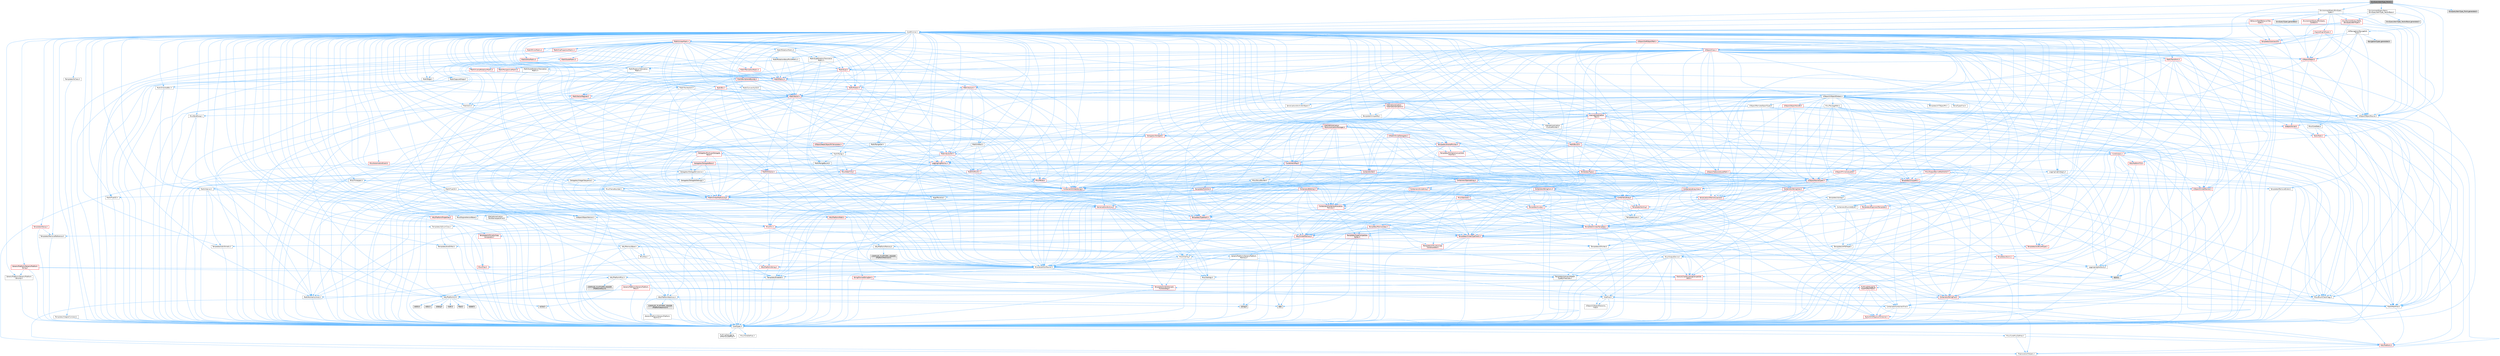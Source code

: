 digraph "EnvQueryItemType_Point.h"
{
 // INTERACTIVE_SVG=YES
 // LATEX_PDF_SIZE
  bgcolor="transparent";
  edge [fontname=Helvetica,fontsize=10,labelfontname=Helvetica,labelfontsize=10];
  node [fontname=Helvetica,fontsize=10,shape=box,height=0.2,width=0.4];
  Node1 [id="Node000001",label="EnvQueryItemType_Point.h",height=0.2,width=0.4,color="gray40", fillcolor="grey60", style="filled", fontcolor="black",tooltip=" "];
  Node1 -> Node2 [id="edge1_Node000001_Node000002",color="steelblue1",style="solid",tooltip=" "];
  Node2 [id="Node000002",label="CoreMinimal.h",height=0.2,width=0.4,color="grey40", fillcolor="white", style="filled",URL="$d7/d67/CoreMinimal_8h.html",tooltip=" "];
  Node2 -> Node3 [id="edge2_Node000002_Node000003",color="steelblue1",style="solid",tooltip=" "];
  Node3 [id="Node000003",label="CoreTypes.h",height=0.2,width=0.4,color="grey40", fillcolor="white", style="filled",URL="$dc/dec/CoreTypes_8h.html",tooltip=" "];
  Node3 -> Node4 [id="edge3_Node000003_Node000004",color="steelblue1",style="solid",tooltip=" "];
  Node4 [id="Node000004",label="HAL/Platform.h",height=0.2,width=0.4,color="red", fillcolor="#FFF0F0", style="filled",URL="$d9/dd0/Platform_8h.html",tooltip=" "];
  Node4 -> Node8 [id="edge4_Node000004_Node000008",color="steelblue1",style="solid",tooltip=" "];
  Node8 [id="Node000008",label="PreprocessorHelpers.h",height=0.2,width=0.4,color="grey40", fillcolor="white", style="filled",URL="$db/ddb/PreprocessorHelpers_8h.html",tooltip=" "];
  Node3 -> Node14 [id="edge5_Node000003_Node000014",color="steelblue1",style="solid",tooltip=" "];
  Node14 [id="Node000014",label="ProfilingDebugging\l/UMemoryDefines.h",height=0.2,width=0.4,color="grey40", fillcolor="white", style="filled",URL="$d2/da2/UMemoryDefines_8h.html",tooltip=" "];
  Node3 -> Node15 [id="edge6_Node000003_Node000015",color="steelblue1",style="solid",tooltip=" "];
  Node15 [id="Node000015",label="Misc/CoreMiscDefines.h",height=0.2,width=0.4,color="grey40", fillcolor="white", style="filled",URL="$da/d38/CoreMiscDefines_8h.html",tooltip=" "];
  Node15 -> Node4 [id="edge7_Node000015_Node000004",color="steelblue1",style="solid",tooltip=" "];
  Node15 -> Node8 [id="edge8_Node000015_Node000008",color="steelblue1",style="solid",tooltip=" "];
  Node3 -> Node16 [id="edge9_Node000003_Node000016",color="steelblue1",style="solid",tooltip=" "];
  Node16 [id="Node000016",label="Misc/CoreDefines.h",height=0.2,width=0.4,color="grey40", fillcolor="white", style="filled",URL="$d3/dd2/CoreDefines_8h.html",tooltip=" "];
  Node2 -> Node17 [id="edge10_Node000002_Node000017",color="steelblue1",style="solid",tooltip=" "];
  Node17 [id="Node000017",label="CoreFwd.h",height=0.2,width=0.4,color="grey40", fillcolor="white", style="filled",URL="$d1/d1e/CoreFwd_8h.html",tooltip=" "];
  Node17 -> Node3 [id="edge11_Node000017_Node000003",color="steelblue1",style="solid",tooltip=" "];
  Node17 -> Node18 [id="edge12_Node000017_Node000018",color="steelblue1",style="solid",tooltip=" "];
  Node18 [id="Node000018",label="Containers/ContainersFwd.h",height=0.2,width=0.4,color="grey40", fillcolor="white", style="filled",URL="$d4/d0a/ContainersFwd_8h.html",tooltip=" "];
  Node18 -> Node4 [id="edge13_Node000018_Node000004",color="steelblue1",style="solid",tooltip=" "];
  Node18 -> Node3 [id="edge14_Node000018_Node000003",color="steelblue1",style="solid",tooltip=" "];
  Node18 -> Node19 [id="edge15_Node000018_Node000019",color="steelblue1",style="solid",tooltip=" "];
  Node19 [id="Node000019",label="Traits/IsContiguousContainer.h",height=0.2,width=0.4,color="red", fillcolor="#FFF0F0", style="filled",URL="$d5/d3c/IsContiguousContainer_8h.html",tooltip=" "];
  Node19 -> Node3 [id="edge16_Node000019_Node000003",color="steelblue1",style="solid",tooltip=" "];
  Node17 -> Node22 [id="edge17_Node000017_Node000022",color="steelblue1",style="solid",tooltip=" "];
  Node22 [id="Node000022",label="Math/MathFwd.h",height=0.2,width=0.4,color="grey40", fillcolor="white", style="filled",URL="$d2/d10/MathFwd_8h.html",tooltip=" "];
  Node22 -> Node4 [id="edge18_Node000022_Node000004",color="steelblue1",style="solid",tooltip=" "];
  Node17 -> Node23 [id="edge19_Node000017_Node000023",color="steelblue1",style="solid",tooltip=" "];
  Node23 [id="Node000023",label="UObject/UObjectHierarchy\lFwd.h",height=0.2,width=0.4,color="grey40", fillcolor="white", style="filled",URL="$d3/d13/UObjectHierarchyFwd_8h.html",tooltip=" "];
  Node2 -> Node23 [id="edge20_Node000002_Node000023",color="steelblue1",style="solid",tooltip=" "];
  Node2 -> Node18 [id="edge21_Node000002_Node000018",color="steelblue1",style="solid",tooltip=" "];
  Node2 -> Node24 [id="edge22_Node000002_Node000024",color="steelblue1",style="solid",tooltip=" "];
  Node24 [id="Node000024",label="Misc/VarArgs.h",height=0.2,width=0.4,color="grey40", fillcolor="white", style="filled",URL="$d5/d6f/VarArgs_8h.html",tooltip=" "];
  Node24 -> Node3 [id="edge23_Node000024_Node000003",color="steelblue1",style="solid",tooltip=" "];
  Node2 -> Node25 [id="edge24_Node000002_Node000025",color="steelblue1",style="solid",tooltip=" "];
  Node25 [id="Node000025",label="Logging/LogVerbosity.h",height=0.2,width=0.4,color="grey40", fillcolor="white", style="filled",URL="$d2/d8f/LogVerbosity_8h.html",tooltip=" "];
  Node25 -> Node3 [id="edge25_Node000025_Node000003",color="steelblue1",style="solid",tooltip=" "];
  Node2 -> Node26 [id="edge26_Node000002_Node000026",color="steelblue1",style="solid",tooltip=" "];
  Node26 [id="Node000026",label="Misc/OutputDevice.h",height=0.2,width=0.4,color="grey40", fillcolor="white", style="filled",URL="$d7/d32/OutputDevice_8h.html",tooltip=" "];
  Node26 -> Node17 [id="edge27_Node000026_Node000017",color="steelblue1",style="solid",tooltip=" "];
  Node26 -> Node3 [id="edge28_Node000026_Node000003",color="steelblue1",style="solid",tooltip=" "];
  Node26 -> Node25 [id="edge29_Node000026_Node000025",color="steelblue1",style="solid",tooltip=" "];
  Node26 -> Node24 [id="edge30_Node000026_Node000024",color="steelblue1",style="solid",tooltip=" "];
  Node26 -> Node27 [id="edge31_Node000026_Node000027",color="steelblue1",style="solid",tooltip=" "];
  Node27 [id="Node000027",label="Templates/IsArrayOrRefOf\lTypeByPredicate.h",height=0.2,width=0.4,color="grey40", fillcolor="white", style="filled",URL="$d6/da1/IsArrayOrRefOfTypeByPredicate_8h.html",tooltip=" "];
  Node27 -> Node3 [id="edge32_Node000027_Node000003",color="steelblue1",style="solid",tooltip=" "];
  Node26 -> Node28 [id="edge33_Node000026_Node000028",color="steelblue1",style="solid",tooltip=" "];
  Node28 [id="Node000028",label="Templates/IsValidVariadic\lFunctionArg.h",height=0.2,width=0.4,color="red", fillcolor="#FFF0F0", style="filled",URL="$d0/dc8/IsValidVariadicFunctionArg_8h.html",tooltip=" "];
  Node28 -> Node3 [id="edge34_Node000028_Node000003",color="steelblue1",style="solid",tooltip=" "];
  Node26 -> Node30 [id="edge35_Node000026_Node000030",color="steelblue1",style="solid",tooltip=" "];
  Node30 [id="Node000030",label="Traits/IsCharEncodingCompatible\lWith.h",height=0.2,width=0.4,color="red", fillcolor="#FFF0F0", style="filled",URL="$df/dd1/IsCharEncodingCompatibleWith_8h.html",tooltip=" "];
  Node2 -> Node32 [id="edge36_Node000002_Node000032",color="steelblue1",style="solid",tooltip=" "];
  Node32 [id="Node000032",label="HAL/PlatformCrt.h",height=0.2,width=0.4,color="grey40", fillcolor="white", style="filled",URL="$d8/d75/PlatformCrt_8h.html",tooltip=" "];
  Node32 -> Node33 [id="edge37_Node000032_Node000033",color="steelblue1",style="solid",tooltip=" "];
  Node33 [id="Node000033",label="new",height=0.2,width=0.4,color="grey60", fillcolor="#E0E0E0", style="filled",tooltip=" "];
  Node32 -> Node34 [id="edge38_Node000032_Node000034",color="steelblue1",style="solid",tooltip=" "];
  Node34 [id="Node000034",label="wchar.h",height=0.2,width=0.4,color="grey60", fillcolor="#E0E0E0", style="filled",tooltip=" "];
  Node32 -> Node35 [id="edge39_Node000032_Node000035",color="steelblue1",style="solid",tooltip=" "];
  Node35 [id="Node000035",label="stddef.h",height=0.2,width=0.4,color="grey60", fillcolor="#E0E0E0", style="filled",tooltip=" "];
  Node32 -> Node36 [id="edge40_Node000032_Node000036",color="steelblue1",style="solid",tooltip=" "];
  Node36 [id="Node000036",label="stdlib.h",height=0.2,width=0.4,color="grey60", fillcolor="#E0E0E0", style="filled",tooltip=" "];
  Node32 -> Node37 [id="edge41_Node000032_Node000037",color="steelblue1",style="solid",tooltip=" "];
  Node37 [id="Node000037",label="stdio.h",height=0.2,width=0.4,color="grey60", fillcolor="#E0E0E0", style="filled",tooltip=" "];
  Node32 -> Node38 [id="edge42_Node000032_Node000038",color="steelblue1",style="solid",tooltip=" "];
  Node38 [id="Node000038",label="stdarg.h",height=0.2,width=0.4,color="grey60", fillcolor="#E0E0E0", style="filled",tooltip=" "];
  Node32 -> Node39 [id="edge43_Node000032_Node000039",color="steelblue1",style="solid",tooltip=" "];
  Node39 [id="Node000039",label="math.h",height=0.2,width=0.4,color="grey60", fillcolor="#E0E0E0", style="filled",tooltip=" "];
  Node32 -> Node40 [id="edge44_Node000032_Node000040",color="steelblue1",style="solid",tooltip=" "];
  Node40 [id="Node000040",label="float.h",height=0.2,width=0.4,color="grey60", fillcolor="#E0E0E0", style="filled",tooltip=" "];
  Node32 -> Node41 [id="edge45_Node000032_Node000041",color="steelblue1",style="solid",tooltip=" "];
  Node41 [id="Node000041",label="string.h",height=0.2,width=0.4,color="grey60", fillcolor="#E0E0E0", style="filled",tooltip=" "];
  Node2 -> Node42 [id="edge46_Node000002_Node000042",color="steelblue1",style="solid",tooltip=" "];
  Node42 [id="Node000042",label="HAL/PlatformMisc.h",height=0.2,width=0.4,color="grey40", fillcolor="white", style="filled",URL="$d0/df5/PlatformMisc_8h.html",tooltip=" "];
  Node42 -> Node3 [id="edge47_Node000042_Node000003",color="steelblue1",style="solid",tooltip=" "];
  Node42 -> Node43 [id="edge48_Node000042_Node000043",color="steelblue1",style="solid",tooltip=" "];
  Node43 [id="Node000043",label="GenericPlatform/GenericPlatform\lMisc.h",height=0.2,width=0.4,color="red", fillcolor="#FFF0F0", style="filled",URL="$db/d9a/GenericPlatformMisc_8h.html",tooltip=" "];
  Node43 -> Node44 [id="edge49_Node000043_Node000044",color="steelblue1",style="solid",tooltip=" "];
  Node44 [id="Node000044",label="Containers/StringFwd.h",height=0.2,width=0.4,color="red", fillcolor="#FFF0F0", style="filled",URL="$df/d37/StringFwd_8h.html",tooltip=" "];
  Node44 -> Node3 [id="edge50_Node000044_Node000003",color="steelblue1",style="solid",tooltip=" "];
  Node44 -> Node19 [id="edge51_Node000044_Node000019",color="steelblue1",style="solid",tooltip=" "];
  Node43 -> Node17 [id="edge52_Node000043_Node000017",color="steelblue1",style="solid",tooltip=" "];
  Node43 -> Node3 [id="edge53_Node000043_Node000003",color="steelblue1",style="solid",tooltip=" "];
  Node43 -> Node32 [id="edge54_Node000043_Node000032",color="steelblue1",style="solid",tooltip=" "];
  Node43 -> Node47 [id="edge55_Node000043_Node000047",color="steelblue1",style="solid",tooltip=" "];
  Node47 [id="Node000047",label="Math/NumericLimits.h",height=0.2,width=0.4,color="grey40", fillcolor="white", style="filled",URL="$df/d1b/NumericLimits_8h.html",tooltip=" "];
  Node47 -> Node3 [id="edge56_Node000047_Node000003",color="steelblue1",style="solid",tooltip=" "];
  Node43 -> Node49 [id="edge57_Node000043_Node000049",color="steelblue1",style="solid",tooltip=" "];
  Node49 [id="Node000049",label="Misc/EnumClassFlags.h",height=0.2,width=0.4,color="grey40", fillcolor="white", style="filled",URL="$d8/de7/EnumClassFlags_8h.html",tooltip=" "];
  Node42 -> Node52 [id="edge58_Node000042_Node000052",color="steelblue1",style="solid",tooltip=" "];
  Node52 [id="Node000052",label="COMPILED_PLATFORM_HEADER\l(PlatformMisc.h)",height=0.2,width=0.4,color="grey60", fillcolor="#E0E0E0", style="filled",tooltip=" "];
  Node42 -> Node53 [id="edge59_Node000042_Node000053",color="steelblue1",style="solid",tooltip=" "];
  Node53 [id="Node000053",label="ProfilingDebugging\l/CpuProfilerTrace.h",height=0.2,width=0.4,color="red", fillcolor="#FFF0F0", style="filled",URL="$da/dcb/CpuProfilerTrace_8h.html",tooltip=" "];
  Node53 -> Node3 [id="edge60_Node000053_Node000003",color="steelblue1",style="solid",tooltip=" "];
  Node53 -> Node18 [id="edge61_Node000053_Node000018",color="steelblue1",style="solid",tooltip=" "];
  Node53 -> Node54 [id="edge62_Node000053_Node000054",color="steelblue1",style="solid",tooltip=" "];
  Node54 [id="Node000054",label="HAL/PlatformAtomics.h",height=0.2,width=0.4,color="grey40", fillcolor="white", style="filled",URL="$d3/d36/PlatformAtomics_8h.html",tooltip=" "];
  Node54 -> Node3 [id="edge63_Node000054_Node000003",color="steelblue1",style="solid",tooltip=" "];
  Node54 -> Node55 [id="edge64_Node000054_Node000055",color="steelblue1",style="solid",tooltip=" "];
  Node55 [id="Node000055",label="GenericPlatform/GenericPlatform\lAtomics.h",height=0.2,width=0.4,color="grey40", fillcolor="white", style="filled",URL="$da/d72/GenericPlatformAtomics_8h.html",tooltip=" "];
  Node55 -> Node3 [id="edge65_Node000055_Node000003",color="steelblue1",style="solid",tooltip=" "];
  Node54 -> Node56 [id="edge66_Node000054_Node000056",color="steelblue1",style="solid",tooltip=" "];
  Node56 [id="Node000056",label="COMPILED_PLATFORM_HEADER\l(PlatformAtomics.h)",height=0.2,width=0.4,color="grey60", fillcolor="#E0E0E0", style="filled",tooltip=" "];
  Node53 -> Node8 [id="edge67_Node000053_Node000008",color="steelblue1",style="solid",tooltip=" "];
  Node2 -> Node61 [id="edge68_Node000002_Node000061",color="steelblue1",style="solid",tooltip=" "];
  Node61 [id="Node000061",label="Misc/AssertionMacros.h",height=0.2,width=0.4,color="grey40", fillcolor="white", style="filled",URL="$d0/dfa/AssertionMacros_8h.html",tooltip=" "];
  Node61 -> Node3 [id="edge69_Node000061_Node000003",color="steelblue1",style="solid",tooltip=" "];
  Node61 -> Node4 [id="edge70_Node000061_Node000004",color="steelblue1",style="solid",tooltip=" "];
  Node61 -> Node42 [id="edge71_Node000061_Node000042",color="steelblue1",style="solid",tooltip=" "];
  Node61 -> Node8 [id="edge72_Node000061_Node000008",color="steelblue1",style="solid",tooltip=" "];
  Node61 -> Node62 [id="edge73_Node000061_Node000062",color="steelblue1",style="solid",tooltip=" "];
  Node62 [id="Node000062",label="Templates/EnableIf.h",height=0.2,width=0.4,color="grey40", fillcolor="white", style="filled",URL="$d7/d60/EnableIf_8h.html",tooltip=" "];
  Node62 -> Node3 [id="edge74_Node000062_Node000003",color="steelblue1",style="solid",tooltip=" "];
  Node61 -> Node27 [id="edge75_Node000061_Node000027",color="steelblue1",style="solid",tooltip=" "];
  Node61 -> Node28 [id="edge76_Node000061_Node000028",color="steelblue1",style="solid",tooltip=" "];
  Node61 -> Node30 [id="edge77_Node000061_Node000030",color="steelblue1",style="solid",tooltip=" "];
  Node61 -> Node24 [id="edge78_Node000061_Node000024",color="steelblue1",style="solid",tooltip=" "];
  Node61 -> Node63 [id="edge79_Node000061_Node000063",color="steelblue1",style="solid",tooltip=" "];
  Node63 [id="Node000063",label="String/FormatStringSan.h",height=0.2,width=0.4,color="red", fillcolor="#FFF0F0", style="filled",URL="$d3/d8b/FormatStringSan_8h.html",tooltip=" "];
  Node63 -> Node3 [id="edge80_Node000063_Node000003",color="steelblue1",style="solid",tooltip=" "];
  Node63 -> Node28 [id="edge81_Node000063_Node000028",color="steelblue1",style="solid",tooltip=" "];
  Node63 -> Node18 [id="edge82_Node000063_Node000018",color="steelblue1",style="solid",tooltip=" "];
  Node61 -> Node69 [id="edge83_Node000061_Node000069",color="steelblue1",style="solid",tooltip=" "];
  Node69 [id="Node000069",label="atomic",height=0.2,width=0.4,color="grey60", fillcolor="#E0E0E0", style="filled",tooltip=" "];
  Node2 -> Node70 [id="edge84_Node000002_Node000070",color="steelblue1",style="solid",tooltip=" "];
  Node70 [id="Node000070",label="Templates/IsPointer.h",height=0.2,width=0.4,color="grey40", fillcolor="white", style="filled",URL="$d7/d05/IsPointer_8h.html",tooltip=" "];
  Node70 -> Node3 [id="edge85_Node000070_Node000003",color="steelblue1",style="solid",tooltip=" "];
  Node2 -> Node71 [id="edge86_Node000002_Node000071",color="steelblue1",style="solid",tooltip=" "];
  Node71 [id="Node000071",label="HAL/PlatformMemory.h",height=0.2,width=0.4,color="grey40", fillcolor="white", style="filled",URL="$de/d68/PlatformMemory_8h.html",tooltip=" "];
  Node71 -> Node3 [id="edge87_Node000071_Node000003",color="steelblue1",style="solid",tooltip=" "];
  Node71 -> Node72 [id="edge88_Node000071_Node000072",color="steelblue1",style="solid",tooltip=" "];
  Node72 [id="Node000072",label="GenericPlatform/GenericPlatform\lMemory.h",height=0.2,width=0.4,color="grey40", fillcolor="white", style="filled",URL="$dd/d22/GenericPlatformMemory_8h.html",tooltip=" "];
  Node72 -> Node17 [id="edge89_Node000072_Node000017",color="steelblue1",style="solid",tooltip=" "];
  Node72 -> Node3 [id="edge90_Node000072_Node000003",color="steelblue1",style="solid",tooltip=" "];
  Node72 -> Node73 [id="edge91_Node000072_Node000073",color="steelblue1",style="solid",tooltip=" "];
  Node73 [id="Node000073",label="HAL/PlatformString.h",height=0.2,width=0.4,color="red", fillcolor="#FFF0F0", style="filled",URL="$db/db5/PlatformString_8h.html",tooltip=" "];
  Node73 -> Node3 [id="edge92_Node000073_Node000003",color="steelblue1",style="solid",tooltip=" "];
  Node72 -> Node41 [id="edge93_Node000072_Node000041",color="steelblue1",style="solid",tooltip=" "];
  Node72 -> Node34 [id="edge94_Node000072_Node000034",color="steelblue1",style="solid",tooltip=" "];
  Node71 -> Node75 [id="edge95_Node000071_Node000075",color="steelblue1",style="solid",tooltip=" "];
  Node75 [id="Node000075",label="COMPILED_PLATFORM_HEADER\l(PlatformMemory.h)",height=0.2,width=0.4,color="grey60", fillcolor="#E0E0E0", style="filled",tooltip=" "];
  Node2 -> Node54 [id="edge96_Node000002_Node000054",color="steelblue1",style="solid",tooltip=" "];
  Node2 -> Node76 [id="edge97_Node000002_Node000076",color="steelblue1",style="solid",tooltip=" "];
  Node76 [id="Node000076",label="Misc/Exec.h",height=0.2,width=0.4,color="grey40", fillcolor="white", style="filled",URL="$de/ddb/Exec_8h.html",tooltip=" "];
  Node76 -> Node3 [id="edge98_Node000076_Node000003",color="steelblue1",style="solid",tooltip=" "];
  Node76 -> Node61 [id="edge99_Node000076_Node000061",color="steelblue1",style="solid",tooltip=" "];
  Node2 -> Node77 [id="edge100_Node000002_Node000077",color="steelblue1",style="solid",tooltip=" "];
  Node77 [id="Node000077",label="HAL/MemoryBase.h",height=0.2,width=0.4,color="grey40", fillcolor="white", style="filled",URL="$d6/d9f/MemoryBase_8h.html",tooltip=" "];
  Node77 -> Node3 [id="edge101_Node000077_Node000003",color="steelblue1",style="solid",tooltip=" "];
  Node77 -> Node54 [id="edge102_Node000077_Node000054",color="steelblue1",style="solid",tooltip=" "];
  Node77 -> Node32 [id="edge103_Node000077_Node000032",color="steelblue1",style="solid",tooltip=" "];
  Node77 -> Node76 [id="edge104_Node000077_Node000076",color="steelblue1",style="solid",tooltip=" "];
  Node77 -> Node26 [id="edge105_Node000077_Node000026",color="steelblue1",style="solid",tooltip=" "];
  Node77 -> Node78 [id="edge106_Node000077_Node000078",color="steelblue1",style="solid",tooltip=" "];
  Node78 [id="Node000078",label="Templates/Atomic.h",height=0.2,width=0.4,color="red", fillcolor="#FFF0F0", style="filled",URL="$d3/d91/Atomic_8h.html",tooltip=" "];
  Node78 -> Node69 [id="edge107_Node000078_Node000069",color="steelblue1",style="solid",tooltip=" "];
  Node2 -> Node87 [id="edge108_Node000002_Node000087",color="steelblue1",style="solid",tooltip=" "];
  Node87 [id="Node000087",label="HAL/UnrealMemory.h",height=0.2,width=0.4,color="red", fillcolor="#FFF0F0", style="filled",URL="$d9/d96/UnrealMemory_8h.html",tooltip=" "];
  Node87 -> Node3 [id="edge109_Node000087_Node000003",color="steelblue1",style="solid",tooltip=" "];
  Node87 -> Node72 [id="edge110_Node000087_Node000072",color="steelblue1",style="solid",tooltip=" "];
  Node87 -> Node77 [id="edge111_Node000087_Node000077",color="steelblue1",style="solid",tooltip=" "];
  Node87 -> Node71 [id="edge112_Node000087_Node000071",color="steelblue1",style="solid",tooltip=" "];
  Node87 -> Node70 [id="edge113_Node000087_Node000070",color="steelblue1",style="solid",tooltip=" "];
  Node2 -> Node89 [id="edge114_Node000002_Node000089",color="steelblue1",style="solid",tooltip=" "];
  Node89 [id="Node000089",label="Templates/IsArithmetic.h",height=0.2,width=0.4,color="grey40", fillcolor="white", style="filled",URL="$d2/d5d/IsArithmetic_8h.html",tooltip=" "];
  Node89 -> Node3 [id="edge115_Node000089_Node000003",color="steelblue1",style="solid",tooltip=" "];
  Node2 -> Node83 [id="edge116_Node000002_Node000083",color="steelblue1",style="solid",tooltip=" "];
  Node83 [id="Node000083",label="Templates/AndOrNot.h",height=0.2,width=0.4,color="grey40", fillcolor="white", style="filled",URL="$db/d0a/AndOrNot_8h.html",tooltip=" "];
  Node83 -> Node3 [id="edge117_Node000083_Node000003",color="steelblue1",style="solid",tooltip=" "];
  Node2 -> Node90 [id="edge118_Node000002_Node000090",color="steelblue1",style="solid",tooltip=" "];
  Node90 [id="Node000090",label="Templates/IsPODType.h",height=0.2,width=0.4,color="grey40", fillcolor="white", style="filled",URL="$d7/db1/IsPODType_8h.html",tooltip=" "];
  Node90 -> Node3 [id="edge119_Node000090_Node000003",color="steelblue1",style="solid",tooltip=" "];
  Node2 -> Node91 [id="edge120_Node000002_Node000091",color="steelblue1",style="solid",tooltip=" "];
  Node91 [id="Node000091",label="Templates/IsUECoreType.h",height=0.2,width=0.4,color="red", fillcolor="#FFF0F0", style="filled",URL="$d1/db8/IsUECoreType_8h.html",tooltip=" "];
  Node91 -> Node3 [id="edge121_Node000091_Node000003",color="steelblue1",style="solid",tooltip=" "];
  Node2 -> Node84 [id="edge122_Node000002_Node000084",color="steelblue1",style="solid",tooltip=" "];
  Node84 [id="Node000084",label="Templates/IsTriviallyCopy\lConstructible.h",height=0.2,width=0.4,color="red", fillcolor="#FFF0F0", style="filled",URL="$d3/d78/IsTriviallyCopyConstructible_8h.html",tooltip=" "];
  Node84 -> Node3 [id="edge123_Node000084_Node000003",color="steelblue1",style="solid",tooltip=" "];
  Node2 -> Node92 [id="edge124_Node000002_Node000092",color="steelblue1",style="solid",tooltip=" "];
  Node92 [id="Node000092",label="Templates/UnrealTypeTraits.h",height=0.2,width=0.4,color="red", fillcolor="#FFF0F0", style="filled",URL="$d2/d2d/UnrealTypeTraits_8h.html",tooltip=" "];
  Node92 -> Node3 [id="edge125_Node000092_Node000003",color="steelblue1",style="solid",tooltip=" "];
  Node92 -> Node70 [id="edge126_Node000092_Node000070",color="steelblue1",style="solid",tooltip=" "];
  Node92 -> Node61 [id="edge127_Node000092_Node000061",color="steelblue1",style="solid",tooltip=" "];
  Node92 -> Node83 [id="edge128_Node000092_Node000083",color="steelblue1",style="solid",tooltip=" "];
  Node92 -> Node62 [id="edge129_Node000092_Node000062",color="steelblue1",style="solid",tooltip=" "];
  Node92 -> Node89 [id="edge130_Node000092_Node000089",color="steelblue1",style="solid",tooltip=" "];
  Node92 -> Node90 [id="edge131_Node000092_Node000090",color="steelblue1",style="solid",tooltip=" "];
  Node92 -> Node91 [id="edge132_Node000092_Node000091",color="steelblue1",style="solid",tooltip=" "];
  Node92 -> Node84 [id="edge133_Node000092_Node000084",color="steelblue1",style="solid",tooltip=" "];
  Node2 -> Node62 [id="edge134_Node000002_Node000062",color="steelblue1",style="solid",tooltip=" "];
  Node2 -> Node94 [id="edge135_Node000002_Node000094",color="steelblue1",style="solid",tooltip=" "];
  Node94 [id="Node000094",label="Templates/RemoveReference.h",height=0.2,width=0.4,color="grey40", fillcolor="white", style="filled",URL="$da/dbe/RemoveReference_8h.html",tooltip=" "];
  Node94 -> Node3 [id="edge136_Node000094_Node000003",color="steelblue1",style="solid",tooltip=" "];
  Node2 -> Node95 [id="edge137_Node000002_Node000095",color="steelblue1",style="solid",tooltip=" "];
  Node95 [id="Node000095",label="Templates/IntegralConstant.h",height=0.2,width=0.4,color="grey40", fillcolor="white", style="filled",URL="$db/d1b/IntegralConstant_8h.html",tooltip=" "];
  Node95 -> Node3 [id="edge138_Node000095_Node000003",color="steelblue1",style="solid",tooltip=" "];
  Node2 -> Node96 [id="edge139_Node000002_Node000096",color="steelblue1",style="solid",tooltip=" "];
  Node96 [id="Node000096",label="Templates/IsClass.h",height=0.2,width=0.4,color="grey40", fillcolor="white", style="filled",URL="$db/dcb/IsClass_8h.html",tooltip=" "];
  Node96 -> Node3 [id="edge140_Node000096_Node000003",color="steelblue1",style="solid",tooltip=" "];
  Node2 -> Node97 [id="edge141_Node000002_Node000097",color="steelblue1",style="solid",tooltip=" "];
  Node97 [id="Node000097",label="Templates/TypeCompatible\lBytes.h",height=0.2,width=0.4,color="red", fillcolor="#FFF0F0", style="filled",URL="$df/d0a/TypeCompatibleBytes_8h.html",tooltip=" "];
  Node97 -> Node3 [id="edge142_Node000097_Node000003",color="steelblue1",style="solid",tooltip=" "];
  Node97 -> Node41 [id="edge143_Node000097_Node000041",color="steelblue1",style="solid",tooltip=" "];
  Node97 -> Node33 [id="edge144_Node000097_Node000033",color="steelblue1",style="solid",tooltip=" "];
  Node2 -> Node19 [id="edge145_Node000002_Node000019",color="steelblue1",style="solid",tooltip=" "];
  Node2 -> Node98 [id="edge146_Node000002_Node000098",color="steelblue1",style="solid",tooltip=" "];
  Node98 [id="Node000098",label="Templates/UnrealTemplate.h",height=0.2,width=0.4,color="red", fillcolor="#FFF0F0", style="filled",URL="$d4/d24/UnrealTemplate_8h.html",tooltip=" "];
  Node98 -> Node3 [id="edge147_Node000098_Node000003",color="steelblue1",style="solid",tooltip=" "];
  Node98 -> Node70 [id="edge148_Node000098_Node000070",color="steelblue1",style="solid",tooltip=" "];
  Node98 -> Node87 [id="edge149_Node000098_Node000087",color="steelblue1",style="solid",tooltip=" "];
  Node98 -> Node92 [id="edge150_Node000098_Node000092",color="steelblue1",style="solid",tooltip=" "];
  Node98 -> Node94 [id="edge151_Node000098_Node000094",color="steelblue1",style="solid",tooltip=" "];
  Node98 -> Node97 [id="edge152_Node000098_Node000097",color="steelblue1",style="solid",tooltip=" "];
  Node98 -> Node19 [id="edge153_Node000098_Node000019",color="steelblue1",style="solid",tooltip=" "];
  Node2 -> Node47 [id="edge154_Node000002_Node000047",color="steelblue1",style="solid",tooltip=" "];
  Node2 -> Node102 [id="edge155_Node000002_Node000102",color="steelblue1",style="solid",tooltip=" "];
  Node102 [id="Node000102",label="HAL/PlatformMath.h",height=0.2,width=0.4,color="red", fillcolor="#FFF0F0", style="filled",URL="$dc/d53/PlatformMath_8h.html",tooltip=" "];
  Node102 -> Node3 [id="edge156_Node000102_Node000003",color="steelblue1",style="solid",tooltip=" "];
  Node2 -> Node85 [id="edge157_Node000002_Node000085",color="steelblue1",style="solid",tooltip=" "];
  Node85 [id="Node000085",label="Templates/IsTriviallyCopy\lAssignable.h",height=0.2,width=0.4,color="red", fillcolor="#FFF0F0", style="filled",URL="$d2/df2/IsTriviallyCopyAssignable_8h.html",tooltip=" "];
  Node85 -> Node3 [id="edge158_Node000085_Node000003",color="steelblue1",style="solid",tooltip=" "];
  Node2 -> Node110 [id="edge159_Node000002_Node000110",color="steelblue1",style="solid",tooltip=" "];
  Node110 [id="Node000110",label="Templates/MemoryOps.h",height=0.2,width=0.4,color="red", fillcolor="#FFF0F0", style="filled",URL="$db/dea/MemoryOps_8h.html",tooltip=" "];
  Node110 -> Node3 [id="edge160_Node000110_Node000003",color="steelblue1",style="solid",tooltip=" "];
  Node110 -> Node87 [id="edge161_Node000110_Node000087",color="steelblue1",style="solid",tooltip=" "];
  Node110 -> Node85 [id="edge162_Node000110_Node000085",color="steelblue1",style="solid",tooltip=" "];
  Node110 -> Node84 [id="edge163_Node000110_Node000084",color="steelblue1",style="solid",tooltip=" "];
  Node110 -> Node92 [id="edge164_Node000110_Node000092",color="steelblue1",style="solid",tooltip=" "];
  Node110 -> Node33 [id="edge165_Node000110_Node000033",color="steelblue1",style="solid",tooltip=" "];
  Node2 -> Node111 [id="edge166_Node000002_Node000111",color="steelblue1",style="solid",tooltip=" "];
  Node111 [id="Node000111",label="Containers/ContainerAllocation\lPolicies.h",height=0.2,width=0.4,color="red", fillcolor="#FFF0F0", style="filled",URL="$d7/dff/ContainerAllocationPolicies_8h.html",tooltip=" "];
  Node111 -> Node3 [id="edge167_Node000111_Node000003",color="steelblue1",style="solid",tooltip=" "];
  Node111 -> Node111 [id="edge168_Node000111_Node000111",color="steelblue1",style="solid",tooltip=" "];
  Node111 -> Node102 [id="edge169_Node000111_Node000102",color="steelblue1",style="solid",tooltip=" "];
  Node111 -> Node87 [id="edge170_Node000111_Node000087",color="steelblue1",style="solid",tooltip=" "];
  Node111 -> Node47 [id="edge171_Node000111_Node000047",color="steelblue1",style="solid",tooltip=" "];
  Node111 -> Node61 [id="edge172_Node000111_Node000061",color="steelblue1",style="solid",tooltip=" "];
  Node111 -> Node110 [id="edge173_Node000111_Node000110",color="steelblue1",style="solid",tooltip=" "];
  Node111 -> Node97 [id="edge174_Node000111_Node000097",color="steelblue1",style="solid",tooltip=" "];
  Node2 -> Node114 [id="edge175_Node000002_Node000114",color="steelblue1",style="solid",tooltip=" "];
  Node114 [id="Node000114",label="Templates/IsEnumClass.h",height=0.2,width=0.4,color="grey40", fillcolor="white", style="filled",URL="$d7/d15/IsEnumClass_8h.html",tooltip=" "];
  Node114 -> Node3 [id="edge176_Node000114_Node000003",color="steelblue1",style="solid",tooltip=" "];
  Node114 -> Node83 [id="edge177_Node000114_Node000083",color="steelblue1",style="solid",tooltip=" "];
  Node2 -> Node115 [id="edge178_Node000002_Node000115",color="steelblue1",style="solid",tooltip=" "];
  Node115 [id="Node000115",label="HAL/PlatformProperties.h",height=0.2,width=0.4,color="red", fillcolor="#FFF0F0", style="filled",URL="$d9/db0/PlatformProperties_8h.html",tooltip=" "];
  Node115 -> Node3 [id="edge179_Node000115_Node000003",color="steelblue1",style="solid",tooltip=" "];
  Node2 -> Node118 [id="edge180_Node000002_Node000118",color="steelblue1",style="solid",tooltip=" "];
  Node118 [id="Node000118",label="Misc/EngineVersionBase.h",height=0.2,width=0.4,color="grey40", fillcolor="white", style="filled",URL="$d5/d2b/EngineVersionBase_8h.html",tooltip=" "];
  Node118 -> Node3 [id="edge181_Node000118_Node000003",color="steelblue1",style="solid",tooltip=" "];
  Node2 -> Node119 [id="edge182_Node000002_Node000119",color="steelblue1",style="solid",tooltip=" "];
  Node119 [id="Node000119",label="Internationalization\l/TextNamespaceFwd.h",height=0.2,width=0.4,color="grey40", fillcolor="white", style="filled",URL="$d8/d97/TextNamespaceFwd_8h.html",tooltip=" "];
  Node119 -> Node3 [id="edge183_Node000119_Node000003",color="steelblue1",style="solid",tooltip=" "];
  Node2 -> Node120 [id="edge184_Node000002_Node000120",color="steelblue1",style="solid",tooltip=" "];
  Node120 [id="Node000120",label="Serialization/Archive.h",height=0.2,width=0.4,color="red", fillcolor="#FFF0F0", style="filled",URL="$d7/d3b/Archive_8h.html",tooltip=" "];
  Node120 -> Node17 [id="edge185_Node000120_Node000017",color="steelblue1",style="solid",tooltip=" "];
  Node120 -> Node3 [id="edge186_Node000120_Node000003",color="steelblue1",style="solid",tooltip=" "];
  Node120 -> Node115 [id="edge187_Node000120_Node000115",color="steelblue1",style="solid",tooltip=" "];
  Node120 -> Node119 [id="edge188_Node000120_Node000119",color="steelblue1",style="solid",tooltip=" "];
  Node120 -> Node22 [id="edge189_Node000120_Node000022",color="steelblue1",style="solid",tooltip=" "];
  Node120 -> Node61 [id="edge190_Node000120_Node000061",color="steelblue1",style="solid",tooltip=" "];
  Node120 -> Node118 [id="edge191_Node000120_Node000118",color="steelblue1",style="solid",tooltip=" "];
  Node120 -> Node24 [id="edge192_Node000120_Node000024",color="steelblue1",style="solid",tooltip=" "];
  Node120 -> Node62 [id="edge193_Node000120_Node000062",color="steelblue1",style="solid",tooltip=" "];
  Node120 -> Node27 [id="edge194_Node000120_Node000027",color="steelblue1",style="solid",tooltip=" "];
  Node120 -> Node114 [id="edge195_Node000120_Node000114",color="steelblue1",style="solid",tooltip=" "];
  Node120 -> Node28 [id="edge196_Node000120_Node000028",color="steelblue1",style="solid",tooltip=" "];
  Node120 -> Node98 [id="edge197_Node000120_Node000098",color="steelblue1",style="solid",tooltip=" "];
  Node120 -> Node30 [id="edge198_Node000120_Node000030",color="steelblue1",style="solid",tooltip=" "];
  Node120 -> Node123 [id="edge199_Node000120_Node000123",color="steelblue1",style="solid",tooltip=" "];
  Node123 [id="Node000123",label="UObject/ObjectVersion.h",height=0.2,width=0.4,color="grey40", fillcolor="white", style="filled",URL="$da/d63/ObjectVersion_8h.html",tooltip=" "];
  Node123 -> Node3 [id="edge200_Node000123_Node000003",color="steelblue1",style="solid",tooltip=" "];
  Node2 -> Node124 [id="edge201_Node000002_Node000124",color="steelblue1",style="solid",tooltip=" "];
  Node124 [id="Node000124",label="Templates/Less.h",height=0.2,width=0.4,color="grey40", fillcolor="white", style="filled",URL="$de/dc8/Less_8h.html",tooltip=" "];
  Node124 -> Node3 [id="edge202_Node000124_Node000003",color="steelblue1",style="solid",tooltip=" "];
  Node124 -> Node98 [id="edge203_Node000124_Node000098",color="steelblue1",style="solid",tooltip=" "];
  Node2 -> Node125 [id="edge204_Node000002_Node000125",color="steelblue1",style="solid",tooltip=" "];
  Node125 [id="Node000125",label="Templates/Sorting.h",height=0.2,width=0.4,color="red", fillcolor="#FFF0F0", style="filled",URL="$d3/d9e/Sorting_8h.html",tooltip=" "];
  Node125 -> Node3 [id="edge205_Node000125_Node000003",color="steelblue1",style="solid",tooltip=" "];
  Node125 -> Node102 [id="edge206_Node000125_Node000102",color="steelblue1",style="solid",tooltip=" "];
  Node125 -> Node124 [id="edge207_Node000125_Node000124",color="steelblue1",style="solid",tooltip=" "];
  Node2 -> Node136 [id="edge208_Node000002_Node000136",color="steelblue1",style="solid",tooltip=" "];
  Node136 [id="Node000136",label="Misc/Char.h",height=0.2,width=0.4,color="red", fillcolor="#FFF0F0", style="filled",URL="$d0/d58/Char_8h.html",tooltip=" "];
  Node136 -> Node3 [id="edge209_Node000136_Node000003",color="steelblue1",style="solid",tooltip=" "];
  Node2 -> Node139 [id="edge210_Node000002_Node000139",color="steelblue1",style="solid",tooltip=" "];
  Node139 [id="Node000139",label="GenericPlatform/GenericPlatform\lStricmp.h",height=0.2,width=0.4,color="grey40", fillcolor="white", style="filled",URL="$d2/d86/GenericPlatformStricmp_8h.html",tooltip=" "];
  Node139 -> Node3 [id="edge211_Node000139_Node000003",color="steelblue1",style="solid",tooltip=" "];
  Node2 -> Node140 [id="edge212_Node000002_Node000140",color="steelblue1",style="solid",tooltip=" "];
  Node140 [id="Node000140",label="GenericPlatform/GenericPlatform\lString.h",height=0.2,width=0.4,color="red", fillcolor="#FFF0F0", style="filled",URL="$dd/d20/GenericPlatformString_8h.html",tooltip=" "];
  Node140 -> Node3 [id="edge213_Node000140_Node000003",color="steelblue1",style="solid",tooltip=" "];
  Node140 -> Node139 [id="edge214_Node000140_Node000139",color="steelblue1",style="solid",tooltip=" "];
  Node140 -> Node62 [id="edge215_Node000140_Node000062",color="steelblue1",style="solid",tooltip=" "];
  Node140 -> Node30 [id="edge216_Node000140_Node000030",color="steelblue1",style="solid",tooltip=" "];
  Node2 -> Node73 [id="edge217_Node000002_Node000073",color="steelblue1",style="solid",tooltip=" "];
  Node2 -> Node143 [id="edge218_Node000002_Node000143",color="steelblue1",style="solid",tooltip=" "];
  Node143 [id="Node000143",label="Misc/CString.h",height=0.2,width=0.4,color="grey40", fillcolor="white", style="filled",URL="$d2/d49/CString_8h.html",tooltip=" "];
  Node143 -> Node3 [id="edge219_Node000143_Node000003",color="steelblue1",style="solid",tooltip=" "];
  Node143 -> Node32 [id="edge220_Node000143_Node000032",color="steelblue1",style="solid",tooltip=" "];
  Node143 -> Node73 [id="edge221_Node000143_Node000073",color="steelblue1",style="solid",tooltip=" "];
  Node143 -> Node61 [id="edge222_Node000143_Node000061",color="steelblue1",style="solid",tooltip=" "];
  Node143 -> Node136 [id="edge223_Node000143_Node000136",color="steelblue1",style="solid",tooltip=" "];
  Node143 -> Node24 [id="edge224_Node000143_Node000024",color="steelblue1",style="solid",tooltip=" "];
  Node143 -> Node27 [id="edge225_Node000143_Node000027",color="steelblue1",style="solid",tooltip=" "];
  Node143 -> Node28 [id="edge226_Node000143_Node000028",color="steelblue1",style="solid",tooltip=" "];
  Node143 -> Node30 [id="edge227_Node000143_Node000030",color="steelblue1",style="solid",tooltip=" "];
  Node2 -> Node144 [id="edge228_Node000002_Node000144",color="steelblue1",style="solid",tooltip=" "];
  Node144 [id="Node000144",label="Misc/Crc.h",height=0.2,width=0.4,color="red", fillcolor="#FFF0F0", style="filled",URL="$d4/dd2/Crc_8h.html",tooltip=" "];
  Node144 -> Node3 [id="edge229_Node000144_Node000003",color="steelblue1",style="solid",tooltip=" "];
  Node144 -> Node73 [id="edge230_Node000144_Node000073",color="steelblue1",style="solid",tooltip=" "];
  Node144 -> Node61 [id="edge231_Node000144_Node000061",color="steelblue1",style="solid",tooltip=" "];
  Node144 -> Node143 [id="edge232_Node000144_Node000143",color="steelblue1",style="solid",tooltip=" "];
  Node144 -> Node136 [id="edge233_Node000144_Node000136",color="steelblue1",style="solid",tooltip=" "];
  Node144 -> Node92 [id="edge234_Node000144_Node000092",color="steelblue1",style="solid",tooltip=" "];
  Node2 -> Node135 [id="edge235_Node000002_Node000135",color="steelblue1",style="solid",tooltip=" "];
  Node135 [id="Node000135",label="Math/UnrealMathUtility.h",height=0.2,width=0.4,color="red", fillcolor="#FFF0F0", style="filled",URL="$db/db8/UnrealMathUtility_8h.html",tooltip=" "];
  Node135 -> Node3 [id="edge236_Node000135_Node000003",color="steelblue1",style="solid",tooltip=" "];
  Node135 -> Node61 [id="edge237_Node000135_Node000061",color="steelblue1",style="solid",tooltip=" "];
  Node135 -> Node102 [id="edge238_Node000135_Node000102",color="steelblue1",style="solid",tooltip=" "];
  Node135 -> Node22 [id="edge239_Node000135_Node000022",color="steelblue1",style="solid",tooltip=" "];
  Node2 -> Node145 [id="edge240_Node000002_Node000145",color="steelblue1",style="solid",tooltip=" "];
  Node145 [id="Node000145",label="Containers/UnrealString.h",height=0.2,width=0.4,color="red", fillcolor="#FFF0F0", style="filled",URL="$d5/dba/UnrealString_8h.html",tooltip=" "];
  Node2 -> Node149 [id="edge241_Node000002_Node000149",color="steelblue1",style="solid",tooltip=" "];
  Node149 [id="Node000149",label="Containers/Array.h",height=0.2,width=0.4,color="red", fillcolor="#FFF0F0", style="filled",URL="$df/dd0/Array_8h.html",tooltip=" "];
  Node149 -> Node3 [id="edge242_Node000149_Node000003",color="steelblue1",style="solid",tooltip=" "];
  Node149 -> Node61 [id="edge243_Node000149_Node000061",color="steelblue1",style="solid",tooltip=" "];
  Node149 -> Node87 [id="edge244_Node000149_Node000087",color="steelblue1",style="solid",tooltip=" "];
  Node149 -> Node92 [id="edge245_Node000149_Node000092",color="steelblue1",style="solid",tooltip=" "];
  Node149 -> Node98 [id="edge246_Node000149_Node000098",color="steelblue1",style="solid",tooltip=" "];
  Node149 -> Node111 [id="edge247_Node000149_Node000111",color="steelblue1",style="solid",tooltip=" "];
  Node149 -> Node120 [id="edge248_Node000149_Node000120",color="steelblue1",style="solid",tooltip=" "];
  Node149 -> Node128 [id="edge249_Node000149_Node000128",color="steelblue1",style="solid",tooltip=" "];
  Node128 [id="Node000128",label="Templates/Invoke.h",height=0.2,width=0.4,color="red", fillcolor="#FFF0F0", style="filled",URL="$d7/deb/Invoke_8h.html",tooltip=" "];
  Node128 -> Node3 [id="edge250_Node000128_Node000003",color="steelblue1",style="solid",tooltip=" "];
  Node128 -> Node98 [id="edge251_Node000128_Node000098",color="steelblue1",style="solid",tooltip=" "];
  Node149 -> Node124 [id="edge252_Node000149_Node000124",color="steelblue1",style="solid",tooltip=" "];
  Node149 -> Node125 [id="edge253_Node000149_Node000125",color="steelblue1",style="solid",tooltip=" "];
  Node149 -> Node172 [id="edge254_Node000149_Node000172",color="steelblue1",style="solid",tooltip=" "];
  Node172 [id="Node000172",label="Templates/AlignmentTemplates.h",height=0.2,width=0.4,color="red", fillcolor="#FFF0F0", style="filled",URL="$dd/d32/AlignmentTemplates_8h.html",tooltip=" "];
  Node172 -> Node3 [id="edge255_Node000172_Node000003",color="steelblue1",style="solid",tooltip=" "];
  Node172 -> Node70 [id="edge256_Node000172_Node000070",color="steelblue1",style="solid",tooltip=" "];
  Node2 -> Node173 [id="edge257_Node000002_Node000173",color="steelblue1",style="solid",tooltip=" "];
  Node173 [id="Node000173",label="Misc/FrameNumber.h",height=0.2,width=0.4,color="grey40", fillcolor="white", style="filled",URL="$dd/dbd/FrameNumber_8h.html",tooltip=" "];
  Node173 -> Node3 [id="edge258_Node000173_Node000003",color="steelblue1",style="solid",tooltip=" "];
  Node173 -> Node47 [id="edge259_Node000173_Node000047",color="steelblue1",style="solid",tooltip=" "];
  Node173 -> Node135 [id="edge260_Node000173_Node000135",color="steelblue1",style="solid",tooltip=" "];
  Node173 -> Node62 [id="edge261_Node000173_Node000062",color="steelblue1",style="solid",tooltip=" "];
  Node173 -> Node92 [id="edge262_Node000173_Node000092",color="steelblue1",style="solid",tooltip=" "];
  Node2 -> Node174 [id="edge263_Node000002_Node000174",color="steelblue1",style="solid",tooltip=" "];
  Node174 [id="Node000174",label="Misc/Timespan.h",height=0.2,width=0.4,color="grey40", fillcolor="white", style="filled",URL="$da/dd9/Timespan_8h.html",tooltip=" "];
  Node174 -> Node3 [id="edge264_Node000174_Node000003",color="steelblue1",style="solid",tooltip=" "];
  Node174 -> Node175 [id="edge265_Node000174_Node000175",color="steelblue1",style="solid",tooltip=" "];
  Node175 [id="Node000175",label="Math/Interval.h",height=0.2,width=0.4,color="grey40", fillcolor="white", style="filled",URL="$d1/d55/Interval_8h.html",tooltip=" "];
  Node175 -> Node3 [id="edge266_Node000175_Node000003",color="steelblue1",style="solid",tooltip=" "];
  Node175 -> Node89 [id="edge267_Node000175_Node000089",color="steelblue1",style="solid",tooltip=" "];
  Node175 -> Node92 [id="edge268_Node000175_Node000092",color="steelblue1",style="solid",tooltip=" "];
  Node175 -> Node47 [id="edge269_Node000175_Node000047",color="steelblue1",style="solid",tooltip=" "];
  Node175 -> Node135 [id="edge270_Node000175_Node000135",color="steelblue1",style="solid",tooltip=" "];
  Node174 -> Node135 [id="edge271_Node000174_Node000135",color="steelblue1",style="solid",tooltip=" "];
  Node174 -> Node61 [id="edge272_Node000174_Node000061",color="steelblue1",style="solid",tooltip=" "];
  Node2 -> Node176 [id="edge273_Node000002_Node000176",color="steelblue1",style="solid",tooltip=" "];
  Node176 [id="Node000176",label="Containers/StringConv.h",height=0.2,width=0.4,color="red", fillcolor="#FFF0F0", style="filled",URL="$d3/ddf/StringConv_8h.html",tooltip=" "];
  Node176 -> Node3 [id="edge274_Node000176_Node000003",color="steelblue1",style="solid",tooltip=" "];
  Node176 -> Node61 [id="edge275_Node000176_Node000061",color="steelblue1",style="solid",tooltip=" "];
  Node176 -> Node111 [id="edge276_Node000176_Node000111",color="steelblue1",style="solid",tooltip=" "];
  Node176 -> Node149 [id="edge277_Node000176_Node000149",color="steelblue1",style="solid",tooltip=" "];
  Node176 -> Node143 [id="edge278_Node000176_Node000143",color="steelblue1",style="solid",tooltip=" "];
  Node176 -> Node177 [id="edge279_Node000176_Node000177",color="steelblue1",style="solid",tooltip=" "];
  Node177 [id="Node000177",label="Templates/IsArray.h",height=0.2,width=0.4,color="grey40", fillcolor="white", style="filled",URL="$d8/d8d/IsArray_8h.html",tooltip=" "];
  Node177 -> Node3 [id="edge280_Node000177_Node000003",color="steelblue1",style="solid",tooltip=" "];
  Node176 -> Node98 [id="edge281_Node000176_Node000098",color="steelblue1",style="solid",tooltip=" "];
  Node176 -> Node92 [id="edge282_Node000176_Node000092",color="steelblue1",style="solid",tooltip=" "];
  Node176 -> Node30 [id="edge283_Node000176_Node000030",color="steelblue1",style="solid",tooltip=" "];
  Node176 -> Node19 [id="edge284_Node000176_Node000019",color="steelblue1",style="solid",tooltip=" "];
  Node2 -> Node178 [id="edge285_Node000002_Node000178",color="steelblue1",style="solid",tooltip=" "];
  Node178 [id="Node000178",label="UObject/UnrealNames.h",height=0.2,width=0.4,color="red", fillcolor="#FFF0F0", style="filled",URL="$d8/db1/UnrealNames_8h.html",tooltip=" "];
  Node178 -> Node3 [id="edge286_Node000178_Node000003",color="steelblue1",style="solid",tooltip=" "];
  Node2 -> Node180 [id="edge287_Node000002_Node000180",color="steelblue1",style="solid",tooltip=" "];
  Node180 [id="Node000180",label="UObject/NameTypes.h",height=0.2,width=0.4,color="red", fillcolor="#FFF0F0", style="filled",URL="$d6/d35/NameTypes_8h.html",tooltip=" "];
  Node180 -> Node3 [id="edge288_Node000180_Node000003",color="steelblue1",style="solid",tooltip=" "];
  Node180 -> Node61 [id="edge289_Node000180_Node000061",color="steelblue1",style="solid",tooltip=" "];
  Node180 -> Node87 [id="edge290_Node000180_Node000087",color="steelblue1",style="solid",tooltip=" "];
  Node180 -> Node92 [id="edge291_Node000180_Node000092",color="steelblue1",style="solid",tooltip=" "];
  Node180 -> Node98 [id="edge292_Node000180_Node000098",color="steelblue1",style="solid",tooltip=" "];
  Node180 -> Node145 [id="edge293_Node000180_Node000145",color="steelblue1",style="solid",tooltip=" "];
  Node180 -> Node176 [id="edge294_Node000180_Node000176",color="steelblue1",style="solid",tooltip=" "];
  Node180 -> Node44 [id="edge295_Node000180_Node000044",color="steelblue1",style="solid",tooltip=" "];
  Node180 -> Node178 [id="edge296_Node000180_Node000178",color="steelblue1",style="solid",tooltip=" "];
  Node180 -> Node78 [id="edge297_Node000180_Node000078",color="steelblue1",style="solid",tooltip=" "];
  Node180 -> Node157 [id="edge298_Node000180_Node000157",color="steelblue1",style="solid",tooltip=" "];
  Node157 [id="Node000157",label="Serialization/MemoryLayout.h",height=0.2,width=0.4,color="red", fillcolor="#FFF0F0", style="filled",URL="$d7/d66/MemoryLayout_8h.html",tooltip=" "];
  Node157 -> Node160 [id="edge299_Node000157_Node000160",color="steelblue1",style="solid",tooltip=" "];
  Node160 [id="Node000160",label="Containers/EnumAsByte.h",height=0.2,width=0.4,color="grey40", fillcolor="white", style="filled",URL="$d6/d9a/EnumAsByte_8h.html",tooltip=" "];
  Node160 -> Node3 [id="edge300_Node000160_Node000003",color="steelblue1",style="solid",tooltip=" "];
  Node160 -> Node90 [id="edge301_Node000160_Node000090",color="steelblue1",style="solid",tooltip=" "];
  Node160 -> Node161 [id="edge302_Node000160_Node000161",color="steelblue1",style="solid",tooltip=" "];
  Node161 [id="Node000161",label="Templates/TypeHash.h",height=0.2,width=0.4,color="red", fillcolor="#FFF0F0", style="filled",URL="$d1/d62/TypeHash_8h.html",tooltip=" "];
  Node161 -> Node3 [id="edge303_Node000161_Node000003",color="steelblue1",style="solid",tooltip=" "];
  Node161 -> Node144 [id="edge304_Node000161_Node000144",color="steelblue1",style="solid",tooltip=" "];
  Node157 -> Node44 [id="edge305_Node000157_Node000044",color="steelblue1",style="solid",tooltip=" "];
  Node157 -> Node87 [id="edge306_Node000157_Node000087",color="steelblue1",style="solid",tooltip=" "];
  Node157 -> Node62 [id="edge307_Node000157_Node000062",color="steelblue1",style="solid",tooltip=" "];
  Node157 -> Node98 [id="edge308_Node000157_Node000098",color="steelblue1",style="solid",tooltip=" "];
  Node2 -> Node188 [id="edge309_Node000002_Node000188",color="steelblue1",style="solid",tooltip=" "];
  Node188 [id="Node000188",label="Misc/Parse.h",height=0.2,width=0.4,color="red", fillcolor="#FFF0F0", style="filled",URL="$dc/d71/Parse_8h.html",tooltip=" "];
  Node188 -> Node44 [id="edge310_Node000188_Node000044",color="steelblue1",style="solid",tooltip=" "];
  Node188 -> Node145 [id="edge311_Node000188_Node000145",color="steelblue1",style="solid",tooltip=" "];
  Node188 -> Node3 [id="edge312_Node000188_Node000003",color="steelblue1",style="solid",tooltip=" "];
  Node188 -> Node32 [id="edge313_Node000188_Node000032",color="steelblue1",style="solid",tooltip=" "];
  Node188 -> Node49 [id="edge314_Node000188_Node000049",color="steelblue1",style="solid",tooltip=" "];
  Node188 -> Node189 [id="edge315_Node000188_Node000189",color="steelblue1",style="solid",tooltip=" "];
  Node189 [id="Node000189",label="Templates/Function.h",height=0.2,width=0.4,color="red", fillcolor="#FFF0F0", style="filled",URL="$df/df5/Function_8h.html",tooltip=" "];
  Node189 -> Node3 [id="edge316_Node000189_Node000003",color="steelblue1",style="solid",tooltip=" "];
  Node189 -> Node61 [id="edge317_Node000189_Node000061",color="steelblue1",style="solid",tooltip=" "];
  Node189 -> Node87 [id="edge318_Node000189_Node000087",color="steelblue1",style="solid",tooltip=" "];
  Node189 -> Node92 [id="edge319_Node000189_Node000092",color="steelblue1",style="solid",tooltip=" "];
  Node189 -> Node128 [id="edge320_Node000189_Node000128",color="steelblue1",style="solid",tooltip=" "];
  Node189 -> Node98 [id="edge321_Node000189_Node000098",color="steelblue1",style="solid",tooltip=" "];
  Node189 -> Node135 [id="edge322_Node000189_Node000135",color="steelblue1",style="solid",tooltip=" "];
  Node189 -> Node33 [id="edge323_Node000189_Node000033",color="steelblue1",style="solid",tooltip=" "];
  Node2 -> Node172 [id="edge324_Node000002_Node000172",color="steelblue1",style="solid",tooltip=" "];
  Node2 -> Node191 [id="edge325_Node000002_Node000191",color="steelblue1",style="solid",tooltip=" "];
  Node191 [id="Node000191",label="Misc/StructBuilder.h",height=0.2,width=0.4,color="grey40", fillcolor="white", style="filled",URL="$d9/db3/StructBuilder_8h.html",tooltip=" "];
  Node191 -> Node3 [id="edge326_Node000191_Node000003",color="steelblue1",style="solid",tooltip=" "];
  Node191 -> Node135 [id="edge327_Node000191_Node000135",color="steelblue1",style="solid",tooltip=" "];
  Node191 -> Node172 [id="edge328_Node000191_Node000172",color="steelblue1",style="solid",tooltip=" "];
  Node2 -> Node104 [id="edge329_Node000002_Node000104",color="steelblue1",style="solid",tooltip=" "];
  Node104 [id="Node000104",label="Templates/Decay.h",height=0.2,width=0.4,color="red", fillcolor="#FFF0F0", style="filled",URL="$dd/d0f/Decay_8h.html",tooltip=" "];
  Node104 -> Node3 [id="edge330_Node000104_Node000003",color="steelblue1",style="solid",tooltip=" "];
  Node104 -> Node94 [id="edge331_Node000104_Node000094",color="steelblue1",style="solid",tooltip=" "];
  Node2 -> Node192 [id="edge332_Node000002_Node000192",color="steelblue1",style="solid",tooltip=" "];
  Node192 [id="Node000192",label="Templates/PointerIsConvertible\lFromTo.h",height=0.2,width=0.4,color="red", fillcolor="#FFF0F0", style="filled",URL="$d6/d65/PointerIsConvertibleFromTo_8h.html",tooltip=" "];
  Node192 -> Node3 [id="edge333_Node000192_Node000003",color="steelblue1",style="solid",tooltip=" "];
  Node2 -> Node128 [id="edge334_Node000002_Node000128",color="steelblue1",style="solid",tooltip=" "];
  Node2 -> Node189 [id="edge335_Node000002_Node000189",color="steelblue1",style="solid",tooltip=" "];
  Node2 -> Node161 [id="edge336_Node000002_Node000161",color="steelblue1",style="solid",tooltip=" "];
  Node2 -> Node193 [id="edge337_Node000002_Node000193",color="steelblue1",style="solid",tooltip=" "];
  Node193 [id="Node000193",label="Containers/ScriptArray.h",height=0.2,width=0.4,color="red", fillcolor="#FFF0F0", style="filled",URL="$dc/daf/ScriptArray_8h.html",tooltip=" "];
  Node193 -> Node3 [id="edge338_Node000193_Node000003",color="steelblue1",style="solid",tooltip=" "];
  Node193 -> Node61 [id="edge339_Node000193_Node000061",color="steelblue1",style="solid",tooltip=" "];
  Node193 -> Node87 [id="edge340_Node000193_Node000087",color="steelblue1",style="solid",tooltip=" "];
  Node193 -> Node111 [id="edge341_Node000193_Node000111",color="steelblue1",style="solid",tooltip=" "];
  Node193 -> Node149 [id="edge342_Node000193_Node000149",color="steelblue1",style="solid",tooltip=" "];
  Node2 -> Node194 [id="edge343_Node000002_Node000194",color="steelblue1",style="solid",tooltip=" "];
  Node194 [id="Node000194",label="Containers/BitArray.h",height=0.2,width=0.4,color="red", fillcolor="#FFF0F0", style="filled",URL="$d1/de4/BitArray_8h.html",tooltip=" "];
  Node194 -> Node111 [id="edge344_Node000194_Node000111",color="steelblue1",style="solid",tooltip=" "];
  Node194 -> Node3 [id="edge345_Node000194_Node000003",color="steelblue1",style="solid",tooltip=" "];
  Node194 -> Node54 [id="edge346_Node000194_Node000054",color="steelblue1",style="solid",tooltip=" "];
  Node194 -> Node87 [id="edge347_Node000194_Node000087",color="steelblue1",style="solid",tooltip=" "];
  Node194 -> Node135 [id="edge348_Node000194_Node000135",color="steelblue1",style="solid",tooltip=" "];
  Node194 -> Node61 [id="edge349_Node000194_Node000061",color="steelblue1",style="solid",tooltip=" "];
  Node194 -> Node49 [id="edge350_Node000194_Node000049",color="steelblue1",style="solid",tooltip=" "];
  Node194 -> Node120 [id="edge351_Node000194_Node000120",color="steelblue1",style="solid",tooltip=" "];
  Node194 -> Node157 [id="edge352_Node000194_Node000157",color="steelblue1",style="solid",tooltip=" "];
  Node194 -> Node62 [id="edge353_Node000194_Node000062",color="steelblue1",style="solid",tooltip=" "];
  Node194 -> Node128 [id="edge354_Node000194_Node000128",color="steelblue1",style="solid",tooltip=" "];
  Node194 -> Node98 [id="edge355_Node000194_Node000098",color="steelblue1",style="solid",tooltip=" "];
  Node194 -> Node92 [id="edge356_Node000194_Node000092",color="steelblue1",style="solid",tooltip=" "];
  Node2 -> Node195 [id="edge357_Node000002_Node000195",color="steelblue1",style="solid",tooltip=" "];
  Node195 [id="Node000195",label="Containers/SparseArray.h",height=0.2,width=0.4,color="red", fillcolor="#FFF0F0", style="filled",URL="$d5/dbf/SparseArray_8h.html",tooltip=" "];
  Node195 -> Node3 [id="edge358_Node000195_Node000003",color="steelblue1",style="solid",tooltip=" "];
  Node195 -> Node61 [id="edge359_Node000195_Node000061",color="steelblue1",style="solid",tooltip=" "];
  Node195 -> Node87 [id="edge360_Node000195_Node000087",color="steelblue1",style="solid",tooltip=" "];
  Node195 -> Node92 [id="edge361_Node000195_Node000092",color="steelblue1",style="solid",tooltip=" "];
  Node195 -> Node98 [id="edge362_Node000195_Node000098",color="steelblue1",style="solid",tooltip=" "];
  Node195 -> Node111 [id="edge363_Node000195_Node000111",color="steelblue1",style="solid",tooltip=" "];
  Node195 -> Node124 [id="edge364_Node000195_Node000124",color="steelblue1",style="solid",tooltip=" "];
  Node195 -> Node149 [id="edge365_Node000195_Node000149",color="steelblue1",style="solid",tooltip=" "];
  Node195 -> Node135 [id="edge366_Node000195_Node000135",color="steelblue1",style="solid",tooltip=" "];
  Node195 -> Node193 [id="edge367_Node000195_Node000193",color="steelblue1",style="solid",tooltip=" "];
  Node195 -> Node194 [id="edge368_Node000195_Node000194",color="steelblue1",style="solid",tooltip=" "];
  Node195 -> Node145 [id="edge369_Node000195_Node000145",color="steelblue1",style="solid",tooltip=" "];
  Node2 -> Node211 [id="edge370_Node000002_Node000211",color="steelblue1",style="solid",tooltip=" "];
  Node211 [id="Node000211",label="Containers/Set.h",height=0.2,width=0.4,color="red", fillcolor="#FFF0F0", style="filled",URL="$d4/d45/Set_8h.html",tooltip=" "];
  Node211 -> Node111 [id="edge371_Node000211_Node000111",color="steelblue1",style="solid",tooltip=" "];
  Node211 -> Node195 [id="edge372_Node000211_Node000195",color="steelblue1",style="solid",tooltip=" "];
  Node211 -> Node18 [id="edge373_Node000211_Node000018",color="steelblue1",style="solid",tooltip=" "];
  Node211 -> Node135 [id="edge374_Node000211_Node000135",color="steelblue1",style="solid",tooltip=" "];
  Node211 -> Node61 [id="edge375_Node000211_Node000061",color="steelblue1",style="solid",tooltip=" "];
  Node211 -> Node191 [id="edge376_Node000211_Node000191",color="steelblue1",style="solid",tooltip=" "];
  Node211 -> Node189 [id="edge377_Node000211_Node000189",color="steelblue1",style="solid",tooltip=" "];
  Node211 -> Node125 [id="edge378_Node000211_Node000125",color="steelblue1",style="solid",tooltip=" "];
  Node211 -> Node161 [id="edge379_Node000211_Node000161",color="steelblue1",style="solid",tooltip=" "];
  Node211 -> Node98 [id="edge380_Node000211_Node000098",color="steelblue1",style="solid",tooltip=" "];
  Node2 -> Node214 [id="edge381_Node000002_Node000214",color="steelblue1",style="solid",tooltip=" "];
  Node214 [id="Node000214",label="Algo/Reverse.h",height=0.2,width=0.4,color="grey40", fillcolor="white", style="filled",URL="$d5/d93/Reverse_8h.html",tooltip=" "];
  Node214 -> Node3 [id="edge382_Node000214_Node000003",color="steelblue1",style="solid",tooltip=" "];
  Node214 -> Node98 [id="edge383_Node000214_Node000098",color="steelblue1",style="solid",tooltip=" "];
  Node2 -> Node215 [id="edge384_Node000002_Node000215",color="steelblue1",style="solid",tooltip=" "];
  Node215 [id="Node000215",label="Containers/Map.h",height=0.2,width=0.4,color="red", fillcolor="#FFF0F0", style="filled",URL="$df/d79/Map_8h.html",tooltip=" "];
  Node215 -> Node3 [id="edge385_Node000215_Node000003",color="steelblue1",style="solid",tooltip=" "];
  Node215 -> Node214 [id="edge386_Node000215_Node000214",color="steelblue1",style="solid",tooltip=" "];
  Node215 -> Node211 [id="edge387_Node000215_Node000211",color="steelblue1",style="solid",tooltip=" "];
  Node215 -> Node145 [id="edge388_Node000215_Node000145",color="steelblue1",style="solid",tooltip=" "];
  Node215 -> Node61 [id="edge389_Node000215_Node000061",color="steelblue1",style="solid",tooltip=" "];
  Node215 -> Node191 [id="edge390_Node000215_Node000191",color="steelblue1",style="solid",tooltip=" "];
  Node215 -> Node189 [id="edge391_Node000215_Node000189",color="steelblue1",style="solid",tooltip=" "];
  Node215 -> Node125 [id="edge392_Node000215_Node000125",color="steelblue1",style="solid",tooltip=" "];
  Node215 -> Node216 [id="edge393_Node000215_Node000216",color="steelblue1",style="solid",tooltip=" "];
  Node216 [id="Node000216",label="Templates/Tuple.h",height=0.2,width=0.4,color="red", fillcolor="#FFF0F0", style="filled",URL="$d2/d4f/Tuple_8h.html",tooltip=" "];
  Node216 -> Node3 [id="edge394_Node000216_Node000003",color="steelblue1",style="solid",tooltip=" "];
  Node216 -> Node98 [id="edge395_Node000216_Node000098",color="steelblue1",style="solid",tooltip=" "];
  Node216 -> Node217 [id="edge396_Node000216_Node000217",color="steelblue1",style="solid",tooltip=" "];
  Node217 [id="Node000217",label="Delegates/IntegerSequence.h",height=0.2,width=0.4,color="grey40", fillcolor="white", style="filled",URL="$d2/dcc/IntegerSequence_8h.html",tooltip=" "];
  Node217 -> Node3 [id="edge397_Node000217_Node000003",color="steelblue1",style="solid",tooltip=" "];
  Node216 -> Node128 [id="edge398_Node000216_Node000128",color="steelblue1",style="solid",tooltip=" "];
  Node216 -> Node157 [id="edge399_Node000216_Node000157",color="steelblue1",style="solid",tooltip=" "];
  Node216 -> Node161 [id="edge400_Node000216_Node000161",color="steelblue1",style="solid",tooltip=" "];
  Node215 -> Node98 [id="edge401_Node000215_Node000098",color="steelblue1",style="solid",tooltip=" "];
  Node215 -> Node92 [id="edge402_Node000215_Node000092",color="steelblue1",style="solid",tooltip=" "];
  Node2 -> Node219 [id="edge403_Node000002_Node000219",color="steelblue1",style="solid",tooltip=" "];
  Node219 [id="Node000219",label="Math/IntPoint.h",height=0.2,width=0.4,color="red", fillcolor="#FFF0F0", style="filled",URL="$d3/df7/IntPoint_8h.html",tooltip=" "];
  Node219 -> Node3 [id="edge404_Node000219_Node000003",color="steelblue1",style="solid",tooltip=" "];
  Node219 -> Node61 [id="edge405_Node000219_Node000061",color="steelblue1",style="solid",tooltip=" "];
  Node219 -> Node188 [id="edge406_Node000219_Node000188",color="steelblue1",style="solid",tooltip=" "];
  Node219 -> Node22 [id="edge407_Node000219_Node000022",color="steelblue1",style="solid",tooltip=" "];
  Node219 -> Node135 [id="edge408_Node000219_Node000135",color="steelblue1",style="solid",tooltip=" "];
  Node219 -> Node145 [id="edge409_Node000219_Node000145",color="steelblue1",style="solid",tooltip=" "];
  Node219 -> Node161 [id="edge410_Node000219_Node000161",color="steelblue1",style="solid",tooltip=" "];
  Node2 -> Node221 [id="edge411_Node000002_Node000221",color="steelblue1",style="solid",tooltip=" "];
  Node221 [id="Node000221",label="Math/IntVector.h",height=0.2,width=0.4,color="red", fillcolor="#FFF0F0", style="filled",URL="$d7/d44/IntVector_8h.html",tooltip=" "];
  Node221 -> Node3 [id="edge412_Node000221_Node000003",color="steelblue1",style="solid",tooltip=" "];
  Node221 -> Node144 [id="edge413_Node000221_Node000144",color="steelblue1",style="solid",tooltip=" "];
  Node221 -> Node188 [id="edge414_Node000221_Node000188",color="steelblue1",style="solid",tooltip=" "];
  Node221 -> Node22 [id="edge415_Node000221_Node000022",color="steelblue1",style="solid",tooltip=" "];
  Node221 -> Node135 [id="edge416_Node000221_Node000135",color="steelblue1",style="solid",tooltip=" "];
  Node221 -> Node145 [id="edge417_Node000221_Node000145",color="steelblue1",style="solid",tooltip=" "];
  Node2 -> Node222 [id="edge418_Node000002_Node000222",color="steelblue1",style="solid",tooltip=" "];
  Node222 [id="Node000222",label="Logging/LogCategory.h",height=0.2,width=0.4,color="grey40", fillcolor="white", style="filled",URL="$d9/d36/LogCategory_8h.html",tooltip=" "];
  Node222 -> Node3 [id="edge419_Node000222_Node000003",color="steelblue1",style="solid",tooltip=" "];
  Node222 -> Node25 [id="edge420_Node000222_Node000025",color="steelblue1",style="solid",tooltip=" "];
  Node222 -> Node180 [id="edge421_Node000222_Node000180",color="steelblue1",style="solid",tooltip=" "];
  Node2 -> Node223 [id="edge422_Node000002_Node000223",color="steelblue1",style="solid",tooltip=" "];
  Node223 [id="Node000223",label="Logging/LogMacros.h",height=0.2,width=0.4,color="red", fillcolor="#FFF0F0", style="filled",URL="$d0/d16/LogMacros_8h.html",tooltip=" "];
  Node223 -> Node145 [id="edge423_Node000223_Node000145",color="steelblue1",style="solid",tooltip=" "];
  Node223 -> Node3 [id="edge424_Node000223_Node000003",color="steelblue1",style="solid",tooltip=" "];
  Node223 -> Node8 [id="edge425_Node000223_Node000008",color="steelblue1",style="solid",tooltip=" "];
  Node223 -> Node222 [id="edge426_Node000223_Node000222",color="steelblue1",style="solid",tooltip=" "];
  Node223 -> Node25 [id="edge427_Node000223_Node000025",color="steelblue1",style="solid",tooltip=" "];
  Node223 -> Node61 [id="edge428_Node000223_Node000061",color="steelblue1",style="solid",tooltip=" "];
  Node223 -> Node24 [id="edge429_Node000223_Node000024",color="steelblue1",style="solid",tooltip=" "];
  Node223 -> Node63 [id="edge430_Node000223_Node000063",color="steelblue1",style="solid",tooltip=" "];
  Node223 -> Node62 [id="edge431_Node000223_Node000062",color="steelblue1",style="solid",tooltip=" "];
  Node223 -> Node27 [id="edge432_Node000223_Node000027",color="steelblue1",style="solid",tooltip=" "];
  Node223 -> Node28 [id="edge433_Node000223_Node000028",color="steelblue1",style="solid",tooltip=" "];
  Node223 -> Node30 [id="edge434_Node000223_Node000030",color="steelblue1",style="solid",tooltip=" "];
  Node2 -> Node226 [id="edge435_Node000002_Node000226",color="steelblue1",style="solid",tooltip=" "];
  Node226 [id="Node000226",label="Math/Vector2D.h",height=0.2,width=0.4,color="red", fillcolor="#FFF0F0", style="filled",URL="$d3/db0/Vector2D_8h.html",tooltip=" "];
  Node226 -> Node3 [id="edge436_Node000226_Node000003",color="steelblue1",style="solid",tooltip=" "];
  Node226 -> Node22 [id="edge437_Node000226_Node000022",color="steelblue1",style="solid",tooltip=" "];
  Node226 -> Node61 [id="edge438_Node000226_Node000061",color="steelblue1",style="solid",tooltip=" "];
  Node226 -> Node144 [id="edge439_Node000226_Node000144",color="steelblue1",style="solid",tooltip=" "];
  Node226 -> Node135 [id="edge440_Node000226_Node000135",color="steelblue1",style="solid",tooltip=" "];
  Node226 -> Node145 [id="edge441_Node000226_Node000145",color="steelblue1",style="solid",tooltip=" "];
  Node226 -> Node188 [id="edge442_Node000226_Node000188",color="steelblue1",style="solid",tooltip=" "];
  Node226 -> Node219 [id="edge443_Node000226_Node000219",color="steelblue1",style="solid",tooltip=" "];
  Node226 -> Node223 [id="edge444_Node000226_Node000223",color="steelblue1",style="solid",tooltip=" "];
  Node2 -> Node230 [id="edge445_Node000002_Node000230",color="steelblue1",style="solid",tooltip=" "];
  Node230 [id="Node000230",label="Math/IntRect.h",height=0.2,width=0.4,color="grey40", fillcolor="white", style="filled",URL="$d7/d53/IntRect_8h.html",tooltip=" "];
  Node230 -> Node3 [id="edge446_Node000230_Node000003",color="steelblue1",style="solid",tooltip=" "];
  Node230 -> Node22 [id="edge447_Node000230_Node000022",color="steelblue1",style="solid",tooltip=" "];
  Node230 -> Node135 [id="edge448_Node000230_Node000135",color="steelblue1",style="solid",tooltip=" "];
  Node230 -> Node145 [id="edge449_Node000230_Node000145",color="steelblue1",style="solid",tooltip=" "];
  Node230 -> Node219 [id="edge450_Node000230_Node000219",color="steelblue1",style="solid",tooltip=" "];
  Node230 -> Node226 [id="edge451_Node000230_Node000226",color="steelblue1",style="solid",tooltip=" "];
  Node2 -> Node231 [id="edge452_Node000002_Node000231",color="steelblue1",style="solid",tooltip=" "];
  Node231 [id="Node000231",label="Misc/ByteSwap.h",height=0.2,width=0.4,color="grey40", fillcolor="white", style="filled",URL="$dc/dd7/ByteSwap_8h.html",tooltip=" "];
  Node231 -> Node3 [id="edge453_Node000231_Node000003",color="steelblue1",style="solid",tooltip=" "];
  Node231 -> Node32 [id="edge454_Node000231_Node000032",color="steelblue1",style="solid",tooltip=" "];
  Node2 -> Node160 [id="edge455_Node000002_Node000160",color="steelblue1",style="solid",tooltip=" "];
  Node2 -> Node232 [id="edge456_Node000002_Node000232",color="steelblue1",style="solid",tooltip=" "];
  Node232 [id="Node000232",label="HAL/PlatformTLS.h",height=0.2,width=0.4,color="red", fillcolor="#FFF0F0", style="filled",URL="$d0/def/PlatformTLS_8h.html",tooltip=" "];
  Node232 -> Node3 [id="edge457_Node000232_Node000003",color="steelblue1",style="solid",tooltip=" "];
  Node2 -> Node235 [id="edge458_Node000002_Node000235",color="steelblue1",style="solid",tooltip=" "];
  Node235 [id="Node000235",label="CoreGlobals.h",height=0.2,width=0.4,color="red", fillcolor="#FFF0F0", style="filled",URL="$d5/d8c/CoreGlobals_8h.html",tooltip=" "];
  Node235 -> Node145 [id="edge459_Node000235_Node000145",color="steelblue1",style="solid",tooltip=" "];
  Node235 -> Node3 [id="edge460_Node000235_Node000003",color="steelblue1",style="solid",tooltip=" "];
  Node235 -> Node232 [id="edge461_Node000235_Node000232",color="steelblue1",style="solid",tooltip=" "];
  Node235 -> Node223 [id="edge462_Node000235_Node000223",color="steelblue1",style="solid",tooltip=" "];
  Node235 -> Node49 [id="edge463_Node000235_Node000049",color="steelblue1",style="solid",tooltip=" "];
  Node235 -> Node26 [id="edge464_Node000235_Node000026",color="steelblue1",style="solid",tooltip=" "];
  Node235 -> Node53 [id="edge465_Node000235_Node000053",color="steelblue1",style="solid",tooltip=" "];
  Node235 -> Node78 [id="edge466_Node000235_Node000078",color="steelblue1",style="solid",tooltip=" "];
  Node235 -> Node180 [id="edge467_Node000235_Node000180",color="steelblue1",style="solid",tooltip=" "];
  Node235 -> Node69 [id="edge468_Node000235_Node000069",color="steelblue1",style="solid",tooltip=" "];
  Node2 -> Node236 [id="edge469_Node000002_Node000236",color="steelblue1",style="solid",tooltip=" "];
  Node236 [id="Node000236",label="Templates/SharedPointer.h",height=0.2,width=0.4,color="red", fillcolor="#FFF0F0", style="filled",URL="$d2/d17/SharedPointer_8h.html",tooltip=" "];
  Node236 -> Node3 [id="edge470_Node000236_Node000003",color="steelblue1",style="solid",tooltip=" "];
  Node236 -> Node192 [id="edge471_Node000236_Node000192",color="steelblue1",style="solid",tooltip=" "];
  Node236 -> Node61 [id="edge472_Node000236_Node000061",color="steelblue1",style="solid",tooltip=" "];
  Node236 -> Node87 [id="edge473_Node000236_Node000087",color="steelblue1",style="solid",tooltip=" "];
  Node236 -> Node149 [id="edge474_Node000236_Node000149",color="steelblue1",style="solid",tooltip=" "];
  Node236 -> Node215 [id="edge475_Node000236_Node000215",color="steelblue1",style="solid",tooltip=" "];
  Node236 -> Node235 [id="edge476_Node000236_Node000235",color="steelblue1",style="solid",tooltip=" "];
  Node2 -> Node241 [id="edge477_Node000002_Node000241",color="steelblue1",style="solid",tooltip=" "];
  Node241 [id="Node000241",label="Internationalization\l/CulturePointer.h",height=0.2,width=0.4,color="grey40", fillcolor="white", style="filled",URL="$d6/dbe/CulturePointer_8h.html",tooltip=" "];
  Node241 -> Node3 [id="edge478_Node000241_Node000003",color="steelblue1",style="solid",tooltip=" "];
  Node241 -> Node236 [id="edge479_Node000241_Node000236",color="steelblue1",style="solid",tooltip=" "];
  Node2 -> Node242 [id="edge480_Node000002_Node000242",color="steelblue1",style="solid",tooltip=" "];
  Node242 [id="Node000242",label="UObject/WeakObjectPtrTemplates.h",height=0.2,width=0.4,color="red", fillcolor="#FFF0F0", style="filled",URL="$d8/d3b/WeakObjectPtrTemplates_8h.html",tooltip=" "];
  Node242 -> Node3 [id="edge481_Node000242_Node000003",color="steelblue1",style="solid",tooltip=" "];
  Node242 -> Node215 [id="edge482_Node000242_Node000215",color="steelblue1",style="solid",tooltip=" "];
  Node2 -> Node245 [id="edge483_Node000002_Node000245",color="steelblue1",style="solid",tooltip=" "];
  Node245 [id="Node000245",label="Delegates/DelegateSettings.h",height=0.2,width=0.4,color="grey40", fillcolor="white", style="filled",URL="$d0/d97/DelegateSettings_8h.html",tooltip=" "];
  Node245 -> Node3 [id="edge484_Node000245_Node000003",color="steelblue1",style="solid",tooltip=" "];
  Node2 -> Node246 [id="edge485_Node000002_Node000246",color="steelblue1",style="solid",tooltip=" "];
  Node246 [id="Node000246",label="Delegates/IDelegateInstance.h",height=0.2,width=0.4,color="grey40", fillcolor="white", style="filled",URL="$d2/d10/IDelegateInstance_8h.html",tooltip=" "];
  Node246 -> Node3 [id="edge486_Node000246_Node000003",color="steelblue1",style="solid",tooltip=" "];
  Node246 -> Node161 [id="edge487_Node000246_Node000161",color="steelblue1",style="solid",tooltip=" "];
  Node246 -> Node180 [id="edge488_Node000246_Node000180",color="steelblue1",style="solid",tooltip=" "];
  Node246 -> Node245 [id="edge489_Node000246_Node000245",color="steelblue1",style="solid",tooltip=" "];
  Node2 -> Node247 [id="edge490_Node000002_Node000247",color="steelblue1",style="solid",tooltip=" "];
  Node247 [id="Node000247",label="Delegates/DelegateBase.h",height=0.2,width=0.4,color="red", fillcolor="#FFF0F0", style="filled",URL="$da/d67/DelegateBase_8h.html",tooltip=" "];
  Node247 -> Node3 [id="edge491_Node000247_Node000003",color="steelblue1",style="solid",tooltip=" "];
  Node247 -> Node111 [id="edge492_Node000247_Node000111",color="steelblue1",style="solid",tooltip=" "];
  Node247 -> Node135 [id="edge493_Node000247_Node000135",color="steelblue1",style="solid",tooltip=" "];
  Node247 -> Node180 [id="edge494_Node000247_Node000180",color="steelblue1",style="solid",tooltip=" "];
  Node247 -> Node245 [id="edge495_Node000247_Node000245",color="steelblue1",style="solid",tooltip=" "];
  Node247 -> Node246 [id="edge496_Node000247_Node000246",color="steelblue1",style="solid",tooltip=" "];
  Node2 -> Node255 [id="edge497_Node000002_Node000255",color="steelblue1",style="solid",tooltip=" "];
  Node255 [id="Node000255",label="Delegates/MulticastDelegate\lBase.h",height=0.2,width=0.4,color="red", fillcolor="#FFF0F0", style="filled",URL="$db/d16/MulticastDelegateBase_8h.html",tooltip=" "];
  Node255 -> Node3 [id="edge498_Node000255_Node000003",color="steelblue1",style="solid",tooltip=" "];
  Node255 -> Node111 [id="edge499_Node000255_Node000111",color="steelblue1",style="solid",tooltip=" "];
  Node255 -> Node149 [id="edge500_Node000255_Node000149",color="steelblue1",style="solid",tooltip=" "];
  Node255 -> Node135 [id="edge501_Node000255_Node000135",color="steelblue1",style="solid",tooltip=" "];
  Node255 -> Node246 [id="edge502_Node000255_Node000246",color="steelblue1",style="solid",tooltip=" "];
  Node255 -> Node247 [id="edge503_Node000255_Node000247",color="steelblue1",style="solid",tooltip=" "];
  Node2 -> Node217 [id="edge504_Node000002_Node000217",color="steelblue1",style="solid",tooltip=" "];
  Node2 -> Node216 [id="edge505_Node000002_Node000216",color="steelblue1",style="solid",tooltip=" "];
  Node2 -> Node256 [id="edge506_Node000002_Node000256",color="steelblue1",style="solid",tooltip=" "];
  Node256 [id="Node000256",label="UObject/ScriptDelegates.h",height=0.2,width=0.4,color="red", fillcolor="#FFF0F0", style="filled",URL="$de/d81/ScriptDelegates_8h.html",tooltip=" "];
  Node256 -> Node149 [id="edge507_Node000256_Node000149",color="steelblue1",style="solid",tooltip=" "];
  Node256 -> Node111 [id="edge508_Node000256_Node000111",color="steelblue1",style="solid",tooltip=" "];
  Node256 -> Node145 [id="edge509_Node000256_Node000145",color="steelblue1",style="solid",tooltip=" "];
  Node256 -> Node61 [id="edge510_Node000256_Node000061",color="steelblue1",style="solid",tooltip=" "];
  Node256 -> Node236 [id="edge511_Node000256_Node000236",color="steelblue1",style="solid",tooltip=" "];
  Node256 -> Node161 [id="edge512_Node000256_Node000161",color="steelblue1",style="solid",tooltip=" "];
  Node256 -> Node92 [id="edge513_Node000256_Node000092",color="steelblue1",style="solid",tooltip=" "];
  Node256 -> Node180 [id="edge514_Node000256_Node000180",color="steelblue1",style="solid",tooltip=" "];
  Node2 -> Node258 [id="edge515_Node000002_Node000258",color="steelblue1",style="solid",tooltip=" "];
  Node258 [id="Node000258",label="Delegates/Delegate.h",height=0.2,width=0.4,color="red", fillcolor="#FFF0F0", style="filled",URL="$d4/d80/Delegate_8h.html",tooltip=" "];
  Node258 -> Node3 [id="edge516_Node000258_Node000003",color="steelblue1",style="solid",tooltip=" "];
  Node258 -> Node61 [id="edge517_Node000258_Node000061",color="steelblue1",style="solid",tooltip=" "];
  Node258 -> Node180 [id="edge518_Node000258_Node000180",color="steelblue1",style="solid",tooltip=" "];
  Node258 -> Node236 [id="edge519_Node000258_Node000236",color="steelblue1",style="solid",tooltip=" "];
  Node258 -> Node242 [id="edge520_Node000258_Node000242",color="steelblue1",style="solid",tooltip=" "];
  Node258 -> Node255 [id="edge521_Node000258_Node000255",color="steelblue1",style="solid",tooltip=" "];
  Node258 -> Node217 [id="edge522_Node000258_Node000217",color="steelblue1",style="solid",tooltip=" "];
  Node2 -> Node263 [id="edge523_Node000002_Node000263",color="steelblue1",style="solid",tooltip=" "];
  Node263 [id="Node000263",label="Internationalization\l/TextLocalizationManager.h",height=0.2,width=0.4,color="red", fillcolor="#FFF0F0", style="filled",URL="$d5/d2e/TextLocalizationManager_8h.html",tooltip=" "];
  Node263 -> Node149 [id="edge524_Node000263_Node000149",color="steelblue1",style="solid",tooltip=" "];
  Node263 -> Node187 [id="edge525_Node000263_Node000187",color="steelblue1",style="solid",tooltip=" "];
  Node187 [id="Node000187",label="Containers/ArrayView.h",height=0.2,width=0.4,color="red", fillcolor="#FFF0F0", style="filled",URL="$d7/df4/ArrayView_8h.html",tooltip=" "];
  Node187 -> Node3 [id="edge526_Node000187_Node000003",color="steelblue1",style="solid",tooltip=" "];
  Node187 -> Node18 [id="edge527_Node000187_Node000018",color="steelblue1",style="solid",tooltip=" "];
  Node187 -> Node61 [id="edge528_Node000187_Node000061",color="steelblue1",style="solid",tooltip=" "];
  Node187 -> Node128 [id="edge529_Node000187_Node000128",color="steelblue1",style="solid",tooltip=" "];
  Node187 -> Node92 [id="edge530_Node000187_Node000092",color="steelblue1",style="solid",tooltip=" "];
  Node187 -> Node149 [id="edge531_Node000187_Node000149",color="steelblue1",style="solid",tooltip=" "];
  Node187 -> Node135 [id="edge532_Node000187_Node000135",color="steelblue1",style="solid",tooltip=" "];
  Node263 -> Node111 [id="edge533_Node000263_Node000111",color="steelblue1",style="solid",tooltip=" "];
  Node263 -> Node215 [id="edge534_Node000263_Node000215",color="steelblue1",style="solid",tooltip=" "];
  Node263 -> Node211 [id="edge535_Node000263_Node000211",color="steelblue1",style="solid",tooltip=" "];
  Node263 -> Node145 [id="edge536_Node000263_Node000145",color="steelblue1",style="solid",tooltip=" "];
  Node263 -> Node3 [id="edge537_Node000263_Node000003",color="steelblue1",style="solid",tooltip=" "];
  Node263 -> Node258 [id="edge538_Node000263_Node000258",color="steelblue1",style="solid",tooltip=" "];
  Node263 -> Node144 [id="edge539_Node000263_Node000144",color="steelblue1",style="solid",tooltip=" "];
  Node263 -> Node49 [id="edge540_Node000263_Node000049",color="steelblue1",style="solid",tooltip=" "];
  Node263 -> Node189 [id="edge541_Node000263_Node000189",color="steelblue1",style="solid",tooltip=" "];
  Node263 -> Node236 [id="edge542_Node000263_Node000236",color="steelblue1",style="solid",tooltip=" "];
  Node263 -> Node69 [id="edge543_Node000263_Node000069",color="steelblue1",style="solid",tooltip=" "];
  Node2 -> Node204 [id="edge544_Node000002_Node000204",color="steelblue1",style="solid",tooltip=" "];
  Node204 [id="Node000204",label="Misc/Optional.h",height=0.2,width=0.4,color="red", fillcolor="#FFF0F0", style="filled",URL="$d2/dae/Optional_8h.html",tooltip=" "];
  Node204 -> Node3 [id="edge545_Node000204_Node000003",color="steelblue1",style="solid",tooltip=" "];
  Node204 -> Node61 [id="edge546_Node000204_Node000061",color="steelblue1",style="solid",tooltip=" "];
  Node204 -> Node110 [id="edge547_Node000204_Node000110",color="steelblue1",style="solid",tooltip=" "];
  Node204 -> Node98 [id="edge548_Node000204_Node000098",color="steelblue1",style="solid",tooltip=" "];
  Node204 -> Node120 [id="edge549_Node000204_Node000120",color="steelblue1",style="solid",tooltip=" "];
  Node2 -> Node177 [id="edge550_Node000002_Node000177",color="steelblue1",style="solid",tooltip=" "];
  Node2 -> Node209 [id="edge551_Node000002_Node000209",color="steelblue1",style="solid",tooltip=" "];
  Node209 [id="Node000209",label="Templates/RemoveExtent.h",height=0.2,width=0.4,color="grey40", fillcolor="white", style="filled",URL="$dc/de9/RemoveExtent_8h.html",tooltip=" "];
  Node209 -> Node3 [id="edge552_Node000209_Node000003",color="steelblue1",style="solid",tooltip=" "];
  Node2 -> Node208 [id="edge553_Node000002_Node000208",color="steelblue1",style="solid",tooltip=" "];
  Node208 [id="Node000208",label="Templates/UniquePtr.h",height=0.2,width=0.4,color="red", fillcolor="#FFF0F0", style="filled",URL="$de/d1a/UniquePtr_8h.html",tooltip=" "];
  Node208 -> Node3 [id="edge554_Node000208_Node000003",color="steelblue1",style="solid",tooltip=" "];
  Node208 -> Node98 [id="edge555_Node000208_Node000098",color="steelblue1",style="solid",tooltip=" "];
  Node208 -> Node177 [id="edge556_Node000208_Node000177",color="steelblue1",style="solid",tooltip=" "];
  Node208 -> Node209 [id="edge557_Node000208_Node000209",color="steelblue1",style="solid",tooltip=" "];
  Node208 -> Node157 [id="edge558_Node000208_Node000157",color="steelblue1",style="solid",tooltip=" "];
  Node2 -> Node270 [id="edge559_Node000002_Node000270",color="steelblue1",style="solid",tooltip=" "];
  Node270 [id="Node000270",label="Internationalization\l/Text.h",height=0.2,width=0.4,color="red", fillcolor="#FFF0F0", style="filled",URL="$d6/d35/Text_8h.html",tooltip=" "];
  Node270 -> Node3 [id="edge560_Node000270_Node000003",color="steelblue1",style="solid",tooltip=" "];
  Node270 -> Node54 [id="edge561_Node000270_Node000054",color="steelblue1",style="solid",tooltip=" "];
  Node270 -> Node61 [id="edge562_Node000270_Node000061",color="steelblue1",style="solid",tooltip=" "];
  Node270 -> Node49 [id="edge563_Node000270_Node000049",color="steelblue1",style="solid",tooltip=" "];
  Node270 -> Node92 [id="edge564_Node000270_Node000092",color="steelblue1",style="solid",tooltip=" "];
  Node270 -> Node149 [id="edge565_Node000270_Node000149",color="steelblue1",style="solid",tooltip=" "];
  Node270 -> Node145 [id="edge566_Node000270_Node000145",color="steelblue1",style="solid",tooltip=" "];
  Node270 -> Node160 [id="edge567_Node000270_Node000160",color="steelblue1",style="solid",tooltip=" "];
  Node270 -> Node236 [id="edge568_Node000270_Node000236",color="steelblue1",style="solid",tooltip=" "];
  Node270 -> Node241 [id="edge569_Node000270_Node000241",color="steelblue1",style="solid",tooltip=" "];
  Node270 -> Node263 [id="edge570_Node000270_Node000263",color="steelblue1",style="solid",tooltip=" "];
  Node270 -> Node204 [id="edge571_Node000270_Node000204",color="steelblue1",style="solid",tooltip=" "];
  Node270 -> Node208 [id="edge572_Node000270_Node000208",color="steelblue1",style="solid",tooltip=" "];
  Node2 -> Node207 [id="edge573_Node000002_Node000207",color="steelblue1",style="solid",tooltip=" "];
  Node207 [id="Node000207",label="Templates/UniqueObj.h",height=0.2,width=0.4,color="grey40", fillcolor="white", style="filled",URL="$da/d95/UniqueObj_8h.html",tooltip=" "];
  Node207 -> Node3 [id="edge574_Node000207_Node000003",color="steelblue1",style="solid",tooltip=" "];
  Node207 -> Node208 [id="edge575_Node000207_Node000208",color="steelblue1",style="solid",tooltip=" "];
  Node2 -> Node276 [id="edge576_Node000002_Node000276",color="steelblue1",style="solid",tooltip=" "];
  Node276 [id="Node000276",label="Internationalization\l/Internationalization.h",height=0.2,width=0.4,color="red", fillcolor="#FFF0F0", style="filled",URL="$da/de4/Internationalization_8h.html",tooltip=" "];
  Node276 -> Node149 [id="edge577_Node000276_Node000149",color="steelblue1",style="solid",tooltip=" "];
  Node276 -> Node145 [id="edge578_Node000276_Node000145",color="steelblue1",style="solid",tooltip=" "];
  Node276 -> Node3 [id="edge579_Node000276_Node000003",color="steelblue1",style="solid",tooltip=" "];
  Node276 -> Node258 [id="edge580_Node000276_Node000258",color="steelblue1",style="solid",tooltip=" "];
  Node276 -> Node241 [id="edge581_Node000276_Node000241",color="steelblue1",style="solid",tooltip=" "];
  Node276 -> Node270 [id="edge582_Node000276_Node000270",color="steelblue1",style="solid",tooltip=" "];
  Node276 -> Node236 [id="edge583_Node000276_Node000236",color="steelblue1",style="solid",tooltip=" "];
  Node276 -> Node216 [id="edge584_Node000276_Node000216",color="steelblue1",style="solid",tooltip=" "];
  Node276 -> Node207 [id="edge585_Node000276_Node000207",color="steelblue1",style="solid",tooltip=" "];
  Node276 -> Node180 [id="edge586_Node000276_Node000180",color="steelblue1",style="solid",tooltip=" "];
  Node2 -> Node277 [id="edge587_Node000002_Node000277",color="steelblue1",style="solid",tooltip=" "];
  Node277 [id="Node000277",label="Math/Vector.h",height=0.2,width=0.4,color="red", fillcolor="#FFF0F0", style="filled",URL="$d6/dbe/Vector_8h.html",tooltip=" "];
  Node277 -> Node3 [id="edge588_Node000277_Node000003",color="steelblue1",style="solid",tooltip=" "];
  Node277 -> Node61 [id="edge589_Node000277_Node000061",color="steelblue1",style="solid",tooltip=" "];
  Node277 -> Node22 [id="edge590_Node000277_Node000022",color="steelblue1",style="solid",tooltip=" "];
  Node277 -> Node47 [id="edge591_Node000277_Node000047",color="steelblue1",style="solid",tooltip=" "];
  Node277 -> Node144 [id="edge592_Node000277_Node000144",color="steelblue1",style="solid",tooltip=" "];
  Node277 -> Node135 [id="edge593_Node000277_Node000135",color="steelblue1",style="solid",tooltip=" "];
  Node277 -> Node145 [id="edge594_Node000277_Node000145",color="steelblue1",style="solid",tooltip=" "];
  Node277 -> Node188 [id="edge595_Node000277_Node000188",color="steelblue1",style="solid",tooltip=" "];
  Node277 -> Node219 [id="edge596_Node000277_Node000219",color="steelblue1",style="solid",tooltip=" "];
  Node277 -> Node223 [id="edge597_Node000277_Node000223",color="steelblue1",style="solid",tooltip=" "];
  Node277 -> Node226 [id="edge598_Node000277_Node000226",color="steelblue1",style="solid",tooltip=" "];
  Node277 -> Node231 [id="edge599_Node000277_Node000231",color="steelblue1",style="solid",tooltip=" "];
  Node277 -> Node270 [id="edge600_Node000277_Node000270",color="steelblue1",style="solid",tooltip=" "];
  Node277 -> Node276 [id="edge601_Node000277_Node000276",color="steelblue1",style="solid",tooltip=" "];
  Node277 -> Node221 [id="edge602_Node000277_Node000221",color="steelblue1",style="solid",tooltip=" "];
  Node277 -> Node280 [id="edge603_Node000277_Node000280",color="steelblue1",style="solid",tooltip=" "];
  Node280 [id="Node000280",label="Math/Axis.h",height=0.2,width=0.4,color="grey40", fillcolor="white", style="filled",URL="$dd/dbb/Axis_8h.html",tooltip=" "];
  Node280 -> Node3 [id="edge604_Node000280_Node000003",color="steelblue1",style="solid",tooltip=" "];
  Node277 -> Node157 [id="edge605_Node000277_Node000157",color="steelblue1",style="solid",tooltip=" "];
  Node277 -> Node123 [id="edge606_Node000277_Node000123",color="steelblue1",style="solid",tooltip=" "];
  Node2 -> Node281 [id="edge607_Node000002_Node000281",color="steelblue1",style="solid",tooltip=" "];
  Node281 [id="Node000281",label="Math/Vector4.h",height=0.2,width=0.4,color="red", fillcolor="#FFF0F0", style="filled",URL="$d7/d36/Vector4_8h.html",tooltip=" "];
  Node281 -> Node3 [id="edge608_Node000281_Node000003",color="steelblue1",style="solid",tooltip=" "];
  Node281 -> Node144 [id="edge609_Node000281_Node000144",color="steelblue1",style="solid",tooltip=" "];
  Node281 -> Node22 [id="edge610_Node000281_Node000022",color="steelblue1",style="solid",tooltip=" "];
  Node281 -> Node135 [id="edge611_Node000281_Node000135",color="steelblue1",style="solid",tooltip=" "];
  Node281 -> Node145 [id="edge612_Node000281_Node000145",color="steelblue1",style="solid",tooltip=" "];
  Node281 -> Node188 [id="edge613_Node000281_Node000188",color="steelblue1",style="solid",tooltip=" "];
  Node281 -> Node223 [id="edge614_Node000281_Node000223",color="steelblue1",style="solid",tooltip=" "];
  Node281 -> Node226 [id="edge615_Node000281_Node000226",color="steelblue1",style="solid",tooltip=" "];
  Node281 -> Node277 [id="edge616_Node000281_Node000277",color="steelblue1",style="solid",tooltip=" "];
  Node281 -> Node157 [id="edge617_Node000281_Node000157",color="steelblue1",style="solid",tooltip=" "];
  Node2 -> Node282 [id="edge618_Node000002_Node000282",color="steelblue1",style="solid",tooltip=" "];
  Node282 [id="Node000282",label="Math/VectorRegister.h",height=0.2,width=0.4,color="red", fillcolor="#FFF0F0", style="filled",URL="$da/d8b/VectorRegister_8h.html",tooltip=" "];
  Node282 -> Node3 [id="edge619_Node000282_Node000003",color="steelblue1",style="solid",tooltip=" "];
  Node282 -> Node135 [id="edge620_Node000282_Node000135",color="steelblue1",style="solid",tooltip=" "];
  Node2 -> Node287 [id="edge621_Node000002_Node000287",color="steelblue1",style="solid",tooltip=" "];
  Node287 [id="Node000287",label="Math/TwoVectors.h",height=0.2,width=0.4,color="grey40", fillcolor="white", style="filled",URL="$d4/db4/TwoVectors_8h.html",tooltip=" "];
  Node287 -> Node3 [id="edge622_Node000287_Node000003",color="steelblue1",style="solid",tooltip=" "];
  Node287 -> Node61 [id="edge623_Node000287_Node000061",color="steelblue1",style="solid",tooltip=" "];
  Node287 -> Node135 [id="edge624_Node000287_Node000135",color="steelblue1",style="solid",tooltip=" "];
  Node287 -> Node145 [id="edge625_Node000287_Node000145",color="steelblue1",style="solid",tooltip=" "];
  Node287 -> Node277 [id="edge626_Node000287_Node000277",color="steelblue1",style="solid",tooltip=" "];
  Node2 -> Node288 [id="edge627_Node000002_Node000288",color="steelblue1",style="solid",tooltip=" "];
  Node288 [id="Node000288",label="Math/Edge.h",height=0.2,width=0.4,color="grey40", fillcolor="white", style="filled",URL="$d5/de0/Edge_8h.html",tooltip=" "];
  Node288 -> Node3 [id="edge628_Node000288_Node000003",color="steelblue1",style="solid",tooltip=" "];
  Node288 -> Node277 [id="edge629_Node000288_Node000277",color="steelblue1",style="solid",tooltip=" "];
  Node2 -> Node123 [id="edge630_Node000002_Node000123",color="steelblue1",style="solid",tooltip=" "];
  Node2 -> Node289 [id="edge631_Node000002_Node000289",color="steelblue1",style="solid",tooltip=" "];
  Node289 [id="Node000289",label="Math/CapsuleShape.h",height=0.2,width=0.4,color="grey40", fillcolor="white", style="filled",URL="$d3/d36/CapsuleShape_8h.html",tooltip=" "];
  Node289 -> Node3 [id="edge632_Node000289_Node000003",color="steelblue1",style="solid",tooltip=" "];
  Node289 -> Node277 [id="edge633_Node000289_Node000277",color="steelblue1",style="solid",tooltip=" "];
  Node2 -> Node290 [id="edge634_Node000002_Node000290",color="steelblue1",style="solid",tooltip=" "];
  Node290 [id="Node000290",label="Math/Rotator.h",height=0.2,width=0.4,color="red", fillcolor="#FFF0F0", style="filled",URL="$d8/d3a/Rotator_8h.html",tooltip=" "];
  Node290 -> Node3 [id="edge635_Node000290_Node000003",color="steelblue1",style="solid",tooltip=" "];
  Node290 -> Node22 [id="edge636_Node000290_Node000022",color="steelblue1",style="solid",tooltip=" "];
  Node290 -> Node135 [id="edge637_Node000290_Node000135",color="steelblue1",style="solid",tooltip=" "];
  Node290 -> Node145 [id="edge638_Node000290_Node000145",color="steelblue1",style="solid",tooltip=" "];
  Node290 -> Node188 [id="edge639_Node000290_Node000188",color="steelblue1",style="solid",tooltip=" "];
  Node290 -> Node223 [id="edge640_Node000290_Node000223",color="steelblue1",style="solid",tooltip=" "];
  Node290 -> Node277 [id="edge641_Node000290_Node000277",color="steelblue1",style="solid",tooltip=" "];
  Node290 -> Node282 [id="edge642_Node000290_Node000282",color="steelblue1",style="solid",tooltip=" "];
  Node290 -> Node123 [id="edge643_Node000290_Node000123",color="steelblue1",style="solid",tooltip=" "];
  Node2 -> Node291 [id="edge644_Node000002_Node000291",color="steelblue1",style="solid",tooltip=" "];
  Node291 [id="Node000291",label="Misc/DateTime.h",height=0.2,width=0.4,color="red", fillcolor="#FFF0F0", style="filled",URL="$d1/de9/DateTime_8h.html",tooltip=" "];
  Node291 -> Node44 [id="edge645_Node000291_Node000044",color="steelblue1",style="solid",tooltip=" "];
  Node291 -> Node145 [id="edge646_Node000291_Node000145",color="steelblue1",style="solid",tooltip=" "];
  Node291 -> Node3 [id="edge647_Node000291_Node000003",color="steelblue1",style="solid",tooltip=" "];
  Node291 -> Node174 [id="edge648_Node000291_Node000174",color="steelblue1",style="solid",tooltip=" "];
  Node291 -> Node120 [id="edge649_Node000291_Node000120",color="steelblue1",style="solid",tooltip=" "];
  Node291 -> Node161 [id="edge650_Node000291_Node000161",color="steelblue1",style="solid",tooltip=" "];
  Node2 -> Node292 [id="edge651_Node000002_Node000292",color="steelblue1",style="solid",tooltip=" "];
  Node292 [id="Node000292",label="Math/RangeBound.h",height=0.2,width=0.4,color="grey40", fillcolor="white", style="filled",URL="$d7/dd8/RangeBound_8h.html",tooltip=" "];
  Node292 -> Node3 [id="edge652_Node000292_Node000003",color="steelblue1",style="solid",tooltip=" "];
  Node292 -> Node61 [id="edge653_Node000292_Node000061",color="steelblue1",style="solid",tooltip=" "];
  Node292 -> Node161 [id="edge654_Node000292_Node000161",color="steelblue1",style="solid",tooltip=" "];
  Node292 -> Node160 [id="edge655_Node000292_Node000160",color="steelblue1",style="solid",tooltip=" "];
  Node292 -> Node173 [id="edge656_Node000292_Node000173",color="steelblue1",style="solid",tooltip=" "];
  Node292 -> Node291 [id="edge657_Node000292_Node000291",color="steelblue1",style="solid",tooltip=" "];
  Node2 -> Node293 [id="edge658_Node000002_Node000293",color="steelblue1",style="solid",tooltip=" "];
  Node293 [id="Node000293",label="Misc/AutomationEvent.h",height=0.2,width=0.4,color="red", fillcolor="#FFF0F0", style="filled",URL="$d1/d26/AutomationEvent_8h.html",tooltip=" "];
  Node293 -> Node3 [id="edge659_Node000293_Node000003",color="steelblue1",style="solid",tooltip=" "];
  Node293 -> Node291 [id="edge660_Node000293_Node000291",color="steelblue1",style="solid",tooltip=" "];
  Node2 -> Node294 [id="edge661_Node000002_Node000294",color="steelblue1",style="solid",tooltip=" "];
  Node294 [id="Node000294",label="Math/Range.h",height=0.2,width=0.4,color="grey40", fillcolor="white", style="filled",URL="$d9/db6/Range_8h.html",tooltip=" "];
  Node294 -> Node3 [id="edge662_Node000294_Node000003",color="steelblue1",style="solid",tooltip=" "];
  Node294 -> Node149 [id="edge663_Node000294_Node000149",color="steelblue1",style="solid",tooltip=" "];
  Node294 -> Node61 [id="edge664_Node000294_Node000061",color="steelblue1",style="solid",tooltip=" "];
  Node294 -> Node291 [id="edge665_Node000294_Node000291",color="steelblue1",style="solid",tooltip=" "];
  Node294 -> Node292 [id="edge666_Node000294_Node000292",color="steelblue1",style="solid",tooltip=" "];
  Node294 -> Node173 [id="edge667_Node000294_Node000173",color="steelblue1",style="solid",tooltip=" "];
  Node294 -> Node120 [id="edge668_Node000294_Node000120",color="steelblue1",style="solid",tooltip=" "];
  Node2 -> Node295 [id="edge669_Node000002_Node000295",color="steelblue1",style="solid",tooltip=" "];
  Node295 [id="Node000295",label="Math/RangeSet.h",height=0.2,width=0.4,color="grey40", fillcolor="white", style="filled",URL="$dc/d21/RangeSet_8h.html",tooltip=" "];
  Node295 -> Node3 [id="edge670_Node000295_Node000003",color="steelblue1",style="solid",tooltip=" "];
  Node295 -> Node149 [id="edge671_Node000295_Node000149",color="steelblue1",style="solid",tooltip=" "];
  Node295 -> Node294 [id="edge672_Node000295_Node000294",color="steelblue1",style="solid",tooltip=" "];
  Node295 -> Node120 [id="edge673_Node000295_Node000120",color="steelblue1",style="solid",tooltip=" "];
  Node2 -> Node175 [id="edge674_Node000002_Node000175",color="steelblue1",style="solid",tooltip=" "];
  Node2 -> Node296 [id="edge675_Node000002_Node000296",color="steelblue1",style="solid",tooltip=" "];
  Node296 [id="Node000296",label="Math/Box.h",height=0.2,width=0.4,color="red", fillcolor="#FFF0F0", style="filled",URL="$de/d0f/Box_8h.html",tooltip=" "];
  Node296 -> Node3 [id="edge676_Node000296_Node000003",color="steelblue1",style="solid",tooltip=" "];
  Node296 -> Node61 [id="edge677_Node000296_Node000061",color="steelblue1",style="solid",tooltip=" "];
  Node296 -> Node22 [id="edge678_Node000296_Node000022",color="steelblue1",style="solid",tooltip=" "];
  Node296 -> Node135 [id="edge679_Node000296_Node000135",color="steelblue1",style="solid",tooltip=" "];
  Node296 -> Node145 [id="edge680_Node000296_Node000145",color="steelblue1",style="solid",tooltip=" "];
  Node296 -> Node277 [id="edge681_Node000296_Node000277",color="steelblue1",style="solid",tooltip=" "];
  Node2 -> Node306 [id="edge682_Node000002_Node000306",color="steelblue1",style="solid",tooltip=" "];
  Node306 [id="Node000306",label="Math/Box2D.h",height=0.2,width=0.4,color="red", fillcolor="#FFF0F0", style="filled",URL="$d3/d1c/Box2D_8h.html",tooltip=" "];
  Node306 -> Node149 [id="edge683_Node000306_Node000149",color="steelblue1",style="solid",tooltip=" "];
  Node306 -> Node145 [id="edge684_Node000306_Node000145",color="steelblue1",style="solid",tooltip=" "];
  Node306 -> Node3 [id="edge685_Node000306_Node000003",color="steelblue1",style="solid",tooltip=" "];
  Node306 -> Node22 [id="edge686_Node000306_Node000022",color="steelblue1",style="solid",tooltip=" "];
  Node306 -> Node135 [id="edge687_Node000306_Node000135",color="steelblue1",style="solid",tooltip=" "];
  Node306 -> Node226 [id="edge688_Node000306_Node000226",color="steelblue1",style="solid",tooltip=" "];
  Node306 -> Node61 [id="edge689_Node000306_Node000061",color="steelblue1",style="solid",tooltip=" "];
  Node306 -> Node120 [id="edge690_Node000306_Node000120",color="steelblue1",style="solid",tooltip=" "];
  Node306 -> Node91 [id="edge691_Node000306_Node000091",color="steelblue1",style="solid",tooltip=" "];
  Node306 -> Node92 [id="edge692_Node000306_Node000092",color="steelblue1",style="solid",tooltip=" "];
  Node306 -> Node180 [id="edge693_Node000306_Node000180",color="steelblue1",style="solid",tooltip=" "];
  Node306 -> Node178 [id="edge694_Node000306_Node000178",color="steelblue1",style="solid",tooltip=" "];
  Node2 -> Node307 [id="edge695_Node000002_Node000307",color="steelblue1",style="solid",tooltip=" "];
  Node307 [id="Node000307",label="Math/BoxSphereBounds.h",height=0.2,width=0.4,color="red", fillcolor="#FFF0F0", style="filled",URL="$d3/d0a/BoxSphereBounds_8h.html",tooltip=" "];
  Node307 -> Node3 [id="edge696_Node000307_Node000003",color="steelblue1",style="solid",tooltip=" "];
  Node307 -> Node22 [id="edge697_Node000307_Node000022",color="steelblue1",style="solid",tooltip=" "];
  Node307 -> Node135 [id="edge698_Node000307_Node000135",color="steelblue1",style="solid",tooltip=" "];
  Node307 -> Node145 [id="edge699_Node000307_Node000145",color="steelblue1",style="solid",tooltip=" "];
  Node307 -> Node223 [id="edge700_Node000307_Node000223",color="steelblue1",style="solid",tooltip=" "];
  Node307 -> Node277 [id="edge701_Node000307_Node000277",color="steelblue1",style="solid",tooltip=" "];
  Node307 -> Node296 [id="edge702_Node000307_Node000296",color="steelblue1",style="solid",tooltip=" "];
  Node2 -> Node308 [id="edge703_Node000002_Node000308",color="steelblue1",style="solid",tooltip=" "];
  Node308 [id="Node000308",label="Math/OrientedBox.h",height=0.2,width=0.4,color="grey40", fillcolor="white", style="filled",URL="$d6/db1/OrientedBox_8h.html",tooltip=" "];
  Node308 -> Node3 [id="edge704_Node000308_Node000003",color="steelblue1",style="solid",tooltip=" "];
  Node308 -> Node277 [id="edge705_Node000308_Node000277",color="steelblue1",style="solid",tooltip=" "];
  Node308 -> Node175 [id="edge706_Node000308_Node000175",color="steelblue1",style="solid",tooltip=" "];
  Node2 -> Node280 [id="edge707_Node000002_Node000280",color="steelblue1",style="solid",tooltip=" "];
  Node2 -> Node298 [id="edge708_Node000002_Node000298",color="steelblue1",style="solid",tooltip=" "];
  Node298 [id="Node000298",label="Math/Matrix.h",height=0.2,width=0.4,color="red", fillcolor="#FFF0F0", style="filled",URL="$d3/db1/Matrix_8h.html",tooltip=" "];
  Node298 -> Node3 [id="edge709_Node000298_Node000003",color="steelblue1",style="solid",tooltip=" "];
  Node298 -> Node87 [id="edge710_Node000298_Node000087",color="steelblue1",style="solid",tooltip=" "];
  Node298 -> Node135 [id="edge711_Node000298_Node000135",color="steelblue1",style="solid",tooltip=" "];
  Node298 -> Node145 [id="edge712_Node000298_Node000145",color="steelblue1",style="solid",tooltip=" "];
  Node298 -> Node22 [id="edge713_Node000298_Node000022",color="steelblue1",style="solid",tooltip=" "];
  Node298 -> Node277 [id="edge714_Node000298_Node000277",color="steelblue1",style="solid",tooltip=" "];
  Node298 -> Node281 [id="edge715_Node000298_Node000281",color="steelblue1",style="solid",tooltip=" "];
  Node298 -> Node290 [id="edge716_Node000298_Node000290",color="steelblue1",style="solid",tooltip=" "];
  Node298 -> Node280 [id="edge717_Node000298_Node000280",color="steelblue1",style="solid",tooltip=" "];
  Node298 -> Node123 [id="edge718_Node000298_Node000123",color="steelblue1",style="solid",tooltip=" "];
  Node2 -> Node309 [id="edge719_Node000002_Node000309",color="steelblue1",style="solid",tooltip=" "];
  Node309 [id="Node000309",label="Math/RotationTranslation\lMatrix.h",height=0.2,width=0.4,color="grey40", fillcolor="white", style="filled",URL="$d6/d6f/RotationTranslationMatrix_8h.html",tooltip=" "];
  Node309 -> Node3 [id="edge720_Node000309_Node000003",color="steelblue1",style="solid",tooltip=" "];
  Node309 -> Node135 [id="edge721_Node000309_Node000135",color="steelblue1",style="solid",tooltip=" "];
  Node309 -> Node282 [id="edge722_Node000309_Node000282",color="steelblue1",style="solid",tooltip=" "];
  Node309 -> Node298 [id="edge723_Node000309_Node000298",color="steelblue1",style="solid",tooltip=" "];
  Node2 -> Node310 [id="edge724_Node000002_Node000310",color="steelblue1",style="solid",tooltip=" "];
  Node310 [id="Node000310",label="Math/RotationAboutPointMatrix.h",height=0.2,width=0.4,color="grey40", fillcolor="white", style="filled",URL="$d9/d30/RotationAboutPointMatrix_8h.html",tooltip=" "];
  Node310 -> Node3 [id="edge725_Node000310_Node000003",color="steelblue1",style="solid",tooltip=" "];
  Node310 -> Node277 [id="edge726_Node000310_Node000277",color="steelblue1",style="solid",tooltip=" "];
  Node310 -> Node298 [id="edge727_Node000310_Node000298",color="steelblue1",style="solid",tooltip=" "];
  Node310 -> Node302 [id="edge728_Node000310_Node000302",color="steelblue1",style="solid",tooltip=" "];
  Node302 [id="Node000302",label="Math/Quat.h",height=0.2,width=0.4,color="red", fillcolor="#FFF0F0", style="filled",URL="$d9/de9/Quat_8h.html",tooltip=" "];
  Node302 -> Node3 [id="edge729_Node000302_Node000003",color="steelblue1",style="solid",tooltip=" "];
  Node302 -> Node61 [id="edge730_Node000302_Node000061",color="steelblue1",style="solid",tooltip=" "];
  Node302 -> Node135 [id="edge731_Node000302_Node000135",color="steelblue1",style="solid",tooltip=" "];
  Node302 -> Node145 [id="edge732_Node000302_Node000145",color="steelblue1",style="solid",tooltip=" "];
  Node302 -> Node223 [id="edge733_Node000302_Node000223",color="steelblue1",style="solid",tooltip=" "];
  Node302 -> Node22 [id="edge734_Node000302_Node000022",color="steelblue1",style="solid",tooltip=" "];
  Node302 -> Node277 [id="edge735_Node000302_Node000277",color="steelblue1",style="solid",tooltip=" "];
  Node302 -> Node282 [id="edge736_Node000302_Node000282",color="steelblue1",style="solid",tooltip=" "];
  Node302 -> Node290 [id="edge737_Node000302_Node000290",color="steelblue1",style="solid",tooltip=" "];
  Node302 -> Node298 [id="edge738_Node000302_Node000298",color="steelblue1",style="solid",tooltip=" "];
  Node302 -> Node123 [id="edge739_Node000302_Node000123",color="steelblue1",style="solid",tooltip=" "];
  Node310 -> Node309 [id="edge740_Node000310_Node000309",color="steelblue1",style="solid",tooltip=" "];
  Node2 -> Node311 [id="edge741_Node000002_Node000311",color="steelblue1",style="solid",tooltip=" "];
  Node311 [id="Node000311",label="Math/ScaleRotationTranslation\lMatrix.h",height=0.2,width=0.4,color="grey40", fillcolor="white", style="filled",URL="$db/dbe/ScaleRotationTranslationMatrix_8h.html",tooltip=" "];
  Node311 -> Node3 [id="edge742_Node000311_Node000003",color="steelblue1",style="solid",tooltip=" "];
  Node311 -> Node135 [id="edge743_Node000311_Node000135",color="steelblue1",style="solid",tooltip=" "];
  Node311 -> Node298 [id="edge744_Node000311_Node000298",color="steelblue1",style="solid",tooltip=" "];
  Node2 -> Node312 [id="edge745_Node000002_Node000312",color="steelblue1",style="solid",tooltip=" "];
  Node312 [id="Node000312",label="Math/RotationMatrix.h",height=0.2,width=0.4,color="grey40", fillcolor="white", style="filled",URL="$d9/d6a/RotationMatrix_8h.html",tooltip=" "];
  Node312 -> Node3 [id="edge746_Node000312_Node000003",color="steelblue1",style="solid",tooltip=" "];
  Node312 -> Node277 [id="edge747_Node000312_Node000277",color="steelblue1",style="solid",tooltip=" "];
  Node312 -> Node290 [id="edge748_Node000312_Node000290",color="steelblue1",style="solid",tooltip=" "];
  Node312 -> Node298 [id="edge749_Node000312_Node000298",color="steelblue1",style="solid",tooltip=" "];
  Node312 -> Node309 [id="edge750_Node000312_Node000309",color="steelblue1",style="solid",tooltip=" "];
  Node312 -> Node313 [id="edge751_Node000312_Node000313",color="steelblue1",style="solid",tooltip=" "];
  Node313 [id="Node000313",label="Math/QuatRotationTranslation\lMatrix.h",height=0.2,width=0.4,color="grey40", fillcolor="white", style="filled",URL="$df/d18/QuatRotationTranslationMatrix_8h.html",tooltip=" "];
  Node313 -> Node3 [id="edge752_Node000313_Node000003",color="steelblue1",style="solid",tooltip=" "];
  Node313 -> Node61 [id="edge753_Node000313_Node000061",color="steelblue1",style="solid",tooltip=" "];
  Node313 -> Node277 [id="edge754_Node000313_Node000277",color="steelblue1",style="solid",tooltip=" "];
  Node313 -> Node298 [id="edge755_Node000313_Node000298",color="steelblue1",style="solid",tooltip=" "];
  Node313 -> Node302 [id="edge756_Node000313_Node000302",color="steelblue1",style="solid",tooltip=" "];
  Node2 -> Node302 [id="edge757_Node000002_Node000302",color="steelblue1",style="solid",tooltip=" "];
  Node2 -> Node314 [id="edge758_Node000002_Node000314",color="steelblue1",style="solid",tooltip=" "];
  Node314 [id="Node000314",label="Math/PerspectiveMatrix.h",height=0.2,width=0.4,color="red", fillcolor="#FFF0F0", style="filled",URL="$d8/d26/PerspectiveMatrix_8h.html",tooltip=" "];
  Node314 -> Node3 [id="edge759_Node000314_Node000003",color="steelblue1",style="solid",tooltip=" "];
  Node314 -> Node135 [id="edge760_Node000314_Node000135",color="steelblue1",style="solid",tooltip=" "];
  Node314 -> Node298 [id="edge761_Node000314_Node000298",color="steelblue1",style="solid",tooltip=" "];
  Node2 -> Node315 [id="edge762_Node000002_Node000315",color="steelblue1",style="solid",tooltip=" "];
  Node315 [id="Node000315",label="Math/OrthoMatrix.h",height=0.2,width=0.4,color="red", fillcolor="#FFF0F0", style="filled",URL="$d4/d39/OrthoMatrix_8h.html",tooltip=" "];
  Node315 -> Node3 [id="edge763_Node000315_Node000003",color="steelblue1",style="solid",tooltip=" "];
  Node315 -> Node298 [id="edge764_Node000315_Node000298",color="steelblue1",style="solid",tooltip=" "];
  Node2 -> Node316 [id="edge765_Node000002_Node000316",color="steelblue1",style="solid",tooltip=" "];
  Node316 [id="Node000316",label="Math/TranslationMatrix.h",height=0.2,width=0.4,color="red", fillcolor="#FFF0F0", style="filled",URL="$d1/d34/TranslationMatrix_8h.html",tooltip=" "];
  Node316 -> Node3 [id="edge766_Node000316_Node000003",color="steelblue1",style="solid",tooltip=" "];
  Node316 -> Node277 [id="edge767_Node000316_Node000277",color="steelblue1",style="solid",tooltip=" "];
  Node316 -> Node298 [id="edge768_Node000316_Node000298",color="steelblue1",style="solid",tooltip=" "];
  Node2 -> Node313 [id="edge769_Node000002_Node000313",color="steelblue1",style="solid",tooltip=" "];
  Node2 -> Node317 [id="edge770_Node000002_Node000317",color="steelblue1",style="solid",tooltip=" "];
  Node317 [id="Node000317",label="Math/InverseRotationMatrix.h",height=0.2,width=0.4,color="red", fillcolor="#FFF0F0", style="filled",URL="$d9/db8/InverseRotationMatrix_8h.html",tooltip=" "];
  Node317 -> Node3 [id="edge771_Node000317_Node000003",color="steelblue1",style="solid",tooltip=" "];
  Node317 -> Node135 [id="edge772_Node000317_Node000135",color="steelblue1",style="solid",tooltip=" "];
  Node317 -> Node298 [id="edge773_Node000317_Node000298",color="steelblue1",style="solid",tooltip=" "];
  Node2 -> Node318 [id="edge774_Node000002_Node000318",color="steelblue1",style="solid",tooltip=" "];
  Node318 [id="Node000318",label="Math/ScaleMatrix.h",height=0.2,width=0.4,color="red", fillcolor="#FFF0F0", style="filled",URL="$d5/d4e/ScaleMatrix_8h.html",tooltip=" "];
  Node318 -> Node3 [id="edge775_Node000318_Node000003",color="steelblue1",style="solid",tooltip=" "];
  Node318 -> Node298 [id="edge776_Node000318_Node000298",color="steelblue1",style="solid",tooltip=" "];
  Node2 -> Node319 [id="edge777_Node000002_Node000319",color="steelblue1",style="solid",tooltip=" "];
  Node319 [id="Node000319",label="Math/MirrorMatrix.h",height=0.2,width=0.4,color="red", fillcolor="#FFF0F0", style="filled",URL="$d1/d9d/MirrorMatrix_8h.html",tooltip=" "];
  Node319 -> Node3 [id="edge778_Node000319_Node000003",color="steelblue1",style="solid",tooltip=" "];
  Node319 -> Node298 [id="edge779_Node000319_Node000298",color="steelblue1",style="solid",tooltip=" "];
  Node2 -> Node320 [id="edge780_Node000002_Node000320",color="steelblue1",style="solid",tooltip=" "];
  Node320 [id="Node000320",label="Math/ClipProjectionMatrix.h",height=0.2,width=0.4,color="red", fillcolor="#FFF0F0", style="filled",URL="$db/db6/ClipProjectionMatrix_8h.html",tooltip=" "];
  Node320 -> Node3 [id="edge781_Node000320_Node000003",color="steelblue1",style="solid",tooltip=" "];
  Node320 -> Node298 [id="edge782_Node000320_Node000298",color="steelblue1",style="solid",tooltip=" "];
  Node2 -> Node321 [id="edge783_Node000002_Node000321",color="steelblue1",style="solid",tooltip=" "];
  Node321 [id="Node000321",label="Math/Float32.h",height=0.2,width=0.4,color="grey40", fillcolor="white", style="filled",URL="$d4/d65/Float32_8h.html",tooltip=" "];
  Node321 -> Node3 [id="edge784_Node000321_Node000003",color="steelblue1",style="solid",tooltip=" "];
  Node2 -> Node322 [id="edge785_Node000002_Node000322",color="steelblue1",style="solid",tooltip=" "];
  Node322 [id="Node000322",label="Math/Float16.h",height=0.2,width=0.4,color="grey40", fillcolor="white", style="filled",URL="$d5/d5e/Float16_8h.html",tooltip=" "];
  Node322 -> Node3 [id="edge786_Node000322_Node000003",color="steelblue1",style="solid",tooltip=" "];
  Node322 -> Node120 [id="edge787_Node000322_Node000120",color="steelblue1",style="solid",tooltip=" "];
  Node322 -> Node135 [id="edge788_Node000322_Node000135",color="steelblue1",style="solid",tooltip=" "];
  Node322 -> Node321 [id="edge789_Node000322_Node000321",color="steelblue1",style="solid",tooltip=" "];
  Node322 -> Node157 [id="edge790_Node000322_Node000157",color="steelblue1",style="solid",tooltip=" "];
  Node2 -> Node301 [id="edge791_Node000002_Node000301",color="steelblue1",style="solid",tooltip=" "];
  Node301 [id="Node000301",label="Math/Transform.h",height=0.2,width=0.4,color="red", fillcolor="#FFF0F0", style="filled",URL="$de/d05/Math_2Transform_8h.html",tooltip=" "];
  Node301 -> Node3 [id="edge792_Node000301_Node000003",color="steelblue1",style="solid",tooltip=" "];
  Node301 -> Node8 [id="edge793_Node000301_Node000008",color="steelblue1",style="solid",tooltip=" "];
  Node301 -> Node22 [id="edge794_Node000301_Node000022",color="steelblue1",style="solid",tooltip=" "];
  Node301 -> Node302 [id="edge795_Node000301_Node000302",color="steelblue1",style="solid",tooltip=" "];
  Node301 -> Node157 [id="edge796_Node000301_Node000157",color="steelblue1",style="solid",tooltip=" "];
  Node301 -> Node91 [id="edge797_Node000301_Node000091",color="steelblue1",style="solid",tooltip=" "];
  Node301 -> Node180 [id="edge798_Node000301_Node000180",color="steelblue1",style="solid",tooltip=" "];
  Node301 -> Node178 [id="edge799_Node000301_Node000178",color="steelblue1",style="solid",tooltip=" "];
  Node2 -> Node323 [id="edge800_Node000002_Node000323",color="steelblue1",style="solid",tooltip=" "];
  Node323 [id="Node000323",label="Math/ConvexHull2d.h",height=0.2,width=0.4,color="grey40", fillcolor="white", style="filled",URL="$d1/de3/ConvexHull2d_8h.html",tooltip=" "];
  Node323 -> Node3 [id="edge801_Node000323_Node000003",color="steelblue1",style="solid",tooltip=" "];
  Node323 -> Node226 [id="edge802_Node000323_Node000226",color="steelblue1",style="solid",tooltip=" "];
  Node323 -> Node277 [id="edge803_Node000323_Node000277",color="steelblue1",style="solid",tooltip=" "];
  Node2 -> Node324 [id="edge804_Node000002_Node000324",color="steelblue1",style="solid",tooltip=" "];
  Node324 [id="Node000324",label="Math/UnrealMath.h",height=0.2,width=0.4,color="red", fillcolor="#FFF0F0", style="filled",URL="$d8/db2/UnrealMath_8h.html",tooltip=" "];
  Node324 -> Node280 [id="edge805_Node000324_Node000280",color="steelblue1",style="solid",tooltip=" "];
  Node324 -> Node296 [id="edge806_Node000324_Node000296",color="steelblue1",style="solid",tooltip=" "];
  Node324 -> Node306 [id="edge807_Node000324_Node000306",color="steelblue1",style="solid",tooltip=" "];
  Node324 -> Node307 [id="edge808_Node000324_Node000307",color="steelblue1",style="solid",tooltip=" "];
  Node324 -> Node289 [id="edge809_Node000324_Node000289",color="steelblue1",style="solid",tooltip=" "];
  Node324 -> Node320 [id="edge810_Node000324_Node000320",color="steelblue1",style="solid",tooltip=" "];
  Node324 -> Node323 [id="edge811_Node000324_Node000323",color="steelblue1",style="solid",tooltip=" "];
  Node324 -> Node288 [id="edge812_Node000324_Node000288",color="steelblue1",style="solid",tooltip=" "];
  Node324 -> Node322 [id="edge813_Node000324_Node000322",color="steelblue1",style="solid",tooltip=" "];
  Node324 -> Node321 [id="edge814_Node000324_Node000321",color="steelblue1",style="solid",tooltip=" "];
  Node324 -> Node219 [id="edge815_Node000324_Node000219",color="steelblue1",style="solid",tooltip=" "];
  Node324 -> Node230 [id="edge816_Node000324_Node000230",color="steelblue1",style="solid",tooltip=" "];
  Node324 -> Node221 [id="edge817_Node000324_Node000221",color="steelblue1",style="solid",tooltip=" "];
  Node324 -> Node175 [id="edge818_Node000324_Node000175",color="steelblue1",style="solid",tooltip=" "];
  Node324 -> Node317 [id="edge819_Node000324_Node000317",color="steelblue1",style="solid",tooltip=" "];
  Node324 -> Node298 [id="edge820_Node000324_Node000298",color="steelblue1",style="solid",tooltip=" "];
  Node324 -> Node319 [id="edge821_Node000324_Node000319",color="steelblue1",style="solid",tooltip=" "];
  Node324 -> Node47 [id="edge822_Node000324_Node000047",color="steelblue1",style="solid",tooltip=" "];
  Node324 -> Node308 [id="edge823_Node000324_Node000308",color="steelblue1",style="solid",tooltip=" "];
  Node324 -> Node315 [id="edge824_Node000324_Node000315",color="steelblue1",style="solid",tooltip=" "];
  Node324 -> Node314 [id="edge825_Node000324_Node000314",color="steelblue1",style="solid",tooltip=" "];
  Node324 -> Node302 [id="edge826_Node000324_Node000302",color="steelblue1",style="solid",tooltip=" "];
  Node324 -> Node313 [id="edge827_Node000324_Node000313",color="steelblue1",style="solid",tooltip=" "];
  Node324 -> Node294 [id="edge828_Node000324_Node000294",color="steelblue1",style="solid",tooltip=" "];
  Node324 -> Node292 [id="edge829_Node000324_Node000292",color="steelblue1",style="solid",tooltip=" "];
  Node324 -> Node295 [id="edge830_Node000324_Node000295",color="steelblue1",style="solid",tooltip=" "];
  Node324 -> Node310 [id="edge831_Node000324_Node000310",color="steelblue1",style="solid",tooltip=" "];
  Node324 -> Node312 [id="edge832_Node000324_Node000312",color="steelblue1",style="solid",tooltip=" "];
  Node324 -> Node309 [id="edge833_Node000324_Node000309",color="steelblue1",style="solid",tooltip=" "];
  Node324 -> Node290 [id="edge834_Node000324_Node000290",color="steelblue1",style="solid",tooltip=" "];
  Node324 -> Node318 [id="edge835_Node000324_Node000318",color="steelblue1",style="solid",tooltip=" "];
  Node324 -> Node311 [id="edge836_Node000324_Node000311",color="steelblue1",style="solid",tooltip=" "];
  Node324 -> Node301 [id="edge837_Node000324_Node000301",color="steelblue1",style="solid",tooltip=" "];
  Node324 -> Node316 [id="edge838_Node000324_Node000316",color="steelblue1",style="solid",tooltip=" "];
  Node324 -> Node287 [id="edge839_Node000324_Node000287",color="steelblue1",style="solid",tooltip=" "];
  Node324 -> Node135 [id="edge840_Node000324_Node000135",color="steelblue1",style="solid",tooltip=" "];
  Node324 -> Node277 [id="edge841_Node000324_Node000277",color="steelblue1",style="solid",tooltip=" "];
  Node324 -> Node226 [id="edge842_Node000324_Node000226",color="steelblue1",style="solid",tooltip=" "];
  Node324 -> Node281 [id="edge843_Node000324_Node000281",color="steelblue1",style="solid",tooltip=" "];
  Node324 -> Node282 [id="edge844_Node000324_Node000282",color="steelblue1",style="solid",tooltip=" "];
  Node1 -> Node336 [id="edge845_Node000001_Node000336",color="steelblue1",style="solid",tooltip=" "];
  Node336 [id="Node000336",label="UObject/ObjectMacros.h",height=0.2,width=0.4,color="grey40", fillcolor="white", style="filled",URL="$d8/d8d/ObjectMacros_8h.html",tooltip=" "];
  Node336 -> Node49 [id="edge846_Node000336_Node000049",color="steelblue1",style="solid",tooltip=" "];
  Node336 -> Node337 [id="edge847_Node000336_Node000337",color="steelblue1",style="solid",tooltip=" "];
  Node337 [id="Node000337",label="UObject/Script.h",height=0.2,width=0.4,color="red", fillcolor="#FFF0F0", style="filled",URL="$de/dc6/Script_8h.html",tooltip=" "];
  Node337 -> Node258 [id="edge848_Node000337_Node000258",color="steelblue1",style="solid",tooltip=" "];
  Node337 -> Node340 [id="edge849_Node000337_Node000340",color="steelblue1",style="solid",tooltip=" "];
  Node340 [id="Node000340",label="Stats/Stats.h",height=0.2,width=0.4,color="red", fillcolor="#FFF0F0", style="filled",URL="$dc/d09/Stats_8h.html",tooltip=" "];
  Node340 -> Node235 [id="edge850_Node000340_Node000235",color="steelblue1",style="solid",tooltip=" "];
  Node340 -> Node3 [id="edge851_Node000340_Node000003",color="steelblue1",style="solid",tooltip=" "];
  Node337 -> Node49 [id="edge852_Node000337_Node000049",color="steelblue1",style="solid",tooltip=" "];
  Node1 -> Node366 [id="edge853_Node000001_Node000366",color="steelblue1",style="solid",tooltip=" "];
  Node366 [id="Node000366",label="UObject/UObjectGlobals.h",height=0.2,width=0.4,color="grey40", fillcolor="white", style="filled",URL="$d0/da9/UObjectGlobals_8h.html",tooltip=" "];
  Node366 -> Node149 [id="edge854_Node000366_Node000149",color="steelblue1",style="solid",tooltip=" "];
  Node366 -> Node187 [id="edge855_Node000366_Node000187",color="steelblue1",style="solid",tooltip=" "];
  Node366 -> Node111 [id="edge856_Node000366_Node000111",color="steelblue1",style="solid",tooltip=" "];
  Node366 -> Node18 [id="edge857_Node000366_Node000018",color="steelblue1",style="solid",tooltip=" "];
  Node366 -> Node215 [id="edge858_Node000366_Node000215",color="steelblue1",style="solid",tooltip=" "];
  Node366 -> Node211 [id="edge859_Node000366_Node000211",color="steelblue1",style="solid",tooltip=" "];
  Node366 -> Node195 [id="edge860_Node000366_Node000195",color="steelblue1",style="solid",tooltip=" "];
  Node366 -> Node44 [id="edge861_Node000366_Node000044",color="steelblue1",style="solid",tooltip=" "];
  Node366 -> Node185 [id="edge862_Node000366_Node000185",color="steelblue1",style="solid",tooltip=" "];
  Node185 [id="Node000185",label="Containers/StringView.h",height=0.2,width=0.4,color="red", fillcolor="#FFF0F0", style="filled",URL="$dd/dea/StringView_8h.html",tooltip=" "];
  Node185 -> Node3 [id="edge863_Node000185_Node000003",color="steelblue1",style="solid",tooltip=" "];
  Node185 -> Node44 [id="edge864_Node000185_Node000044",color="steelblue1",style="solid",tooltip=" "];
  Node185 -> Node87 [id="edge865_Node000185_Node000087",color="steelblue1",style="solid",tooltip=" "];
  Node185 -> Node47 [id="edge866_Node000185_Node000047",color="steelblue1",style="solid",tooltip=" "];
  Node185 -> Node135 [id="edge867_Node000185_Node000135",color="steelblue1",style="solid",tooltip=" "];
  Node185 -> Node144 [id="edge868_Node000185_Node000144",color="steelblue1",style="solid",tooltip=" "];
  Node185 -> Node143 [id="edge869_Node000185_Node000143",color="steelblue1",style="solid",tooltip=" "];
  Node185 -> Node98 [id="edge870_Node000185_Node000098",color="steelblue1",style="solid",tooltip=" "];
  Node185 -> Node30 [id="edge871_Node000185_Node000030",color="steelblue1",style="solid",tooltip=" "];
  Node185 -> Node19 [id="edge872_Node000185_Node000019",color="steelblue1",style="solid",tooltip=" "];
  Node366 -> Node145 [id="edge873_Node000366_Node000145",color="steelblue1",style="solid",tooltip=" "];
  Node366 -> Node235 [id="edge874_Node000366_Node000235",color="steelblue1",style="solid",tooltip=" "];
  Node366 -> Node3 [id="edge875_Node000366_Node000003",color="steelblue1",style="solid",tooltip=" "];
  Node366 -> Node258 [id="edge876_Node000366_Node000258",color="steelblue1",style="solid",tooltip=" "];
  Node366 -> Node270 [id="edge877_Node000366_Node000270",color="steelblue1",style="solid",tooltip=" "];
  Node366 -> Node223 [id="edge878_Node000366_Node000223",color="steelblue1",style="solid",tooltip=" "];
  Node366 -> Node25 [id="edge879_Node000366_Node000025",color="steelblue1",style="solid",tooltip=" "];
  Node366 -> Node61 [id="edge880_Node000366_Node000061",color="steelblue1",style="solid",tooltip=" "];
  Node366 -> Node49 [id="edge881_Node000366_Node000049",color="steelblue1",style="solid",tooltip=" "];
  Node366 -> Node367 [id="edge882_Node000366_Node000367",color="steelblue1",style="solid",tooltip=" "];
  Node367 [id="Node000367",label="Misc/OutputDeviceRedirector.h",height=0.2,width=0.4,color="red", fillcolor="#FFF0F0", style="filled",URL="$d8/dd8/OutputDeviceRedirector_8h.html",tooltip=" "];
  Node367 -> Node149 [id="edge883_Node000367_Node000149",color="steelblue1",style="solid",tooltip=" "];
  Node367 -> Node111 [id="edge884_Node000367_Node000111",color="steelblue1",style="solid",tooltip=" "];
  Node367 -> Node3 [id="edge885_Node000367_Node000003",color="steelblue1",style="solid",tooltip=" "];
  Node367 -> Node25 [id="edge886_Node000367_Node000025",color="steelblue1",style="solid",tooltip=" "];
  Node367 -> Node49 [id="edge887_Node000367_Node000049",color="steelblue1",style="solid",tooltip=" "];
  Node367 -> Node26 [id="edge888_Node000367_Node000026",color="steelblue1",style="solid",tooltip=" "];
  Node367 -> Node208 [id="edge889_Node000367_Node000208",color="steelblue1",style="solid",tooltip=" "];
  Node367 -> Node180 [id="edge890_Node000367_Node000180",color="steelblue1",style="solid",tooltip=" "];
  Node366 -> Node369 [id="edge891_Node000366_Node000369",color="steelblue1",style="solid",tooltip=" "];
  Node369 [id="Node000369",label="Misc/PackagePath.h",height=0.2,width=0.4,color="grey40", fillcolor="white", style="filled",URL="$d8/d15/PackagePath_8h.html",tooltip=" "];
  Node369 -> Node187 [id="edge892_Node000369_Node000187",color="steelblue1",style="solid",tooltip=" "];
  Node369 -> Node18 [id="edge893_Node000369_Node000018",color="steelblue1",style="solid",tooltip=" "];
  Node369 -> Node44 [id="edge894_Node000369_Node000044",color="steelblue1",style="solid",tooltip=" "];
  Node369 -> Node185 [id="edge895_Node000369_Node000185",color="steelblue1",style="solid",tooltip=" "];
  Node369 -> Node145 [id="edge896_Node000369_Node000145",color="steelblue1",style="solid",tooltip=" "];
  Node369 -> Node4 [id="edge897_Node000369_Node000004",color="steelblue1",style="solid",tooltip=" "];
  Node369 -> Node270 [id="edge898_Node000369_Node000270",color="steelblue1",style="solid",tooltip=" "];
  Node369 -> Node208 [id="edge899_Node000369_Node000208",color="steelblue1",style="solid",tooltip=" "];
  Node369 -> Node180 [id="edge900_Node000369_Node000180",color="steelblue1",style="solid",tooltip=" "];
  Node366 -> Node370 [id="edge901_Node000366_Node000370",color="steelblue1",style="solid",tooltip=" "];
  Node370 [id="Node000370",label="Serialization/ArchiveUObject.h",height=0.2,width=0.4,color="grey40", fillcolor="white", style="filled",URL="$de/ddb/ArchiveUObject_8h.html",tooltip=" "];
  Node370 -> Node120 [id="edge902_Node000370_Node000120",color="steelblue1",style="solid",tooltip=" "];
  Node366 -> Node157 [id="edge903_Node000366_Node000157",color="steelblue1",style="solid",tooltip=" "];
  Node366 -> Node340 [id="edge904_Node000366_Node000340",color="steelblue1",style="solid",tooltip=" "];
  Node366 -> Node189 [id="edge905_Node000366_Node000189",color="steelblue1",style="solid",tooltip=" "];
  Node366 -> Node27 [id="edge906_Node000366_Node000027",color="steelblue1",style="solid",tooltip=" "];
  Node366 -> Node192 [id="edge907_Node000366_Node000192",color="steelblue1",style="solid",tooltip=" "];
  Node366 -> Node208 [id="edge908_Node000366_Node000208",color="steelblue1",style="solid",tooltip=" "];
  Node366 -> Node98 [id="edge909_Node000366_Node000098",color="steelblue1",style="solid",tooltip=" "];
  Node366 -> Node371 [id="edge910_Node000366_Node000371",color="steelblue1",style="solid",tooltip=" "];
  Node371 [id="Node000371",label="Templates/IsTObjectPtr.h",height=0.2,width=0.4,color="grey40", fillcolor="white", style="filled",URL="$d2/d39/IsTObjectPtr_8h.html",tooltip=" "];
  Node366 -> Node30 [id="edge911_Node000366_Node000030",color="steelblue1",style="solid",tooltip=" "];
  Node366 -> Node180 [id="edge912_Node000366_Node000180",color="steelblue1",style="solid",tooltip=" "];
  Node366 -> Node336 [id="edge913_Node000366_Node000336",color="steelblue1",style="solid",tooltip=" "];
  Node366 -> Node372 [id="edge914_Node000366_Node000372",color="steelblue1",style="solid",tooltip=" "];
  Node372 [id="Node000372",label="UObject/ObjectHandle.h",height=0.2,width=0.4,color="red", fillcolor="#FFF0F0", style="filled",URL="$de/d34/ObjectHandle_8h.html",tooltip=" "];
  Node372 -> Node215 [id="edge915_Node000372_Node000215",color="steelblue1",style="solid",tooltip=" "];
  Node372 -> Node193 [id="edge916_Node000372_Node000193",color="steelblue1",style="solid",tooltip=" "];
  Node372 -> Node3 [id="edge917_Node000372_Node000003",color="steelblue1",style="solid",tooltip=" "];
  Node372 -> Node4 [id="edge918_Node000372_Node000004",color="steelblue1",style="solid",tooltip=" "];
  Node372 -> Node61 [id="edge919_Node000372_Node000061",color="steelblue1",style="solid",tooltip=" "];
  Node372 -> Node161 [id="edge920_Node000372_Node000161",color="steelblue1",style="solid",tooltip=" "];
  Node372 -> Node180 [id="edge921_Node000372_Node000180",color="steelblue1",style="solid",tooltip=" "];
  Node372 -> Node336 [id="edge922_Node000372_Node000336",color="steelblue1",style="solid",tooltip=" "];
  Node366 -> Node380 [id="edge923_Node000366_Node000380",color="steelblue1",style="solid",tooltip=" "];
  Node380 [id="Node000380",label="UObject/PrimaryAssetId.h",height=0.2,width=0.4,color="red", fillcolor="#FFF0F0", style="filled",URL="$dc/d5c/PrimaryAssetId_8h.html",tooltip=" "];
  Node380 -> Node44 [id="edge924_Node000380_Node000044",color="steelblue1",style="solid",tooltip=" "];
  Node380 -> Node145 [id="edge925_Node000380_Node000145",color="steelblue1",style="solid",tooltip=" "];
  Node380 -> Node4 [id="edge926_Node000380_Node000004",color="steelblue1",style="solid",tooltip=" "];
  Node380 -> Node120 [id="edge927_Node000380_Node000120",color="steelblue1",style="solid",tooltip=" "];
  Node380 -> Node161 [id="edge928_Node000380_Node000161",color="steelblue1",style="solid",tooltip=" "];
  Node380 -> Node180 [id="edge929_Node000380_Node000180",color="steelblue1",style="solid",tooltip=" "];
  Node380 -> Node178 [id="edge930_Node000380_Node000178",color="steelblue1",style="solid",tooltip=" "];
  Node366 -> Node337 [id="edge931_Node000366_Node000337",color="steelblue1",style="solid",tooltip=" "];
  Node366 -> Node381 [id="edge932_Node000366_Node000381",color="steelblue1",style="solid",tooltip=" "];
  Node381 [id="Node000381",label="UObject/TopLevelAssetPath.h",height=0.2,width=0.4,color="red", fillcolor="#FFF0F0", style="filled",URL="$de/dc9/TopLevelAssetPath_8h.html",tooltip=" "];
  Node381 -> Node44 [id="edge933_Node000381_Node000044",color="steelblue1",style="solid",tooltip=" "];
  Node381 -> Node185 [id="edge934_Node000381_Node000185",color="steelblue1",style="solid",tooltip=" "];
  Node381 -> Node145 [id="edge935_Node000381_Node000145",color="steelblue1",style="solid",tooltip=" "];
  Node381 -> Node3 [id="edge936_Node000381_Node000003",color="steelblue1",style="solid",tooltip=" "];
  Node381 -> Node120 [id="edge937_Node000381_Node000120",color="steelblue1",style="solid",tooltip=" "];
  Node381 -> Node161 [id="edge938_Node000381_Node000161",color="steelblue1",style="solid",tooltip=" "];
  Node381 -> Node180 [id="edge939_Node000381_Node000180",color="steelblue1",style="solid",tooltip=" "];
  Node366 -> Node379 [id="edge940_Node000366_Node000379",color="steelblue1",style="solid",tooltip=" "];
  Node379 [id="Node000379",label="UObject/RemoteObjectTypes.h",height=0.2,width=0.4,color="grey40", fillcolor="white", style="filled",URL="$d5/d80/RemoteObjectTypes_8h.html",tooltip=" "];
  Node379 -> Node3 [id="edge941_Node000379_Node000003",color="steelblue1",style="solid",tooltip=" "];
  Node379 -> Node161 [id="edge942_Node000379_Node000161",color="steelblue1",style="solid",tooltip=" "];
  Node379 -> Node149 [id="edge943_Node000379_Node000149",color="steelblue1",style="solid",tooltip=" "];
  Node379 -> Node145 [id="edge944_Node000379_Node000145",color="steelblue1",style="solid",tooltip=" "];
  Node379 -> Node336 [id="edge945_Node000379_Node000336",color="steelblue1",style="solid",tooltip=" "];
  Node366 -> Node178 [id="edge946_Node000366_Node000178",color="steelblue1",style="solid",tooltip=" "];
  Node366 -> Node382 [id="edge947_Node000366_Node000382",color="steelblue1",style="solid",tooltip=" "];
  Node382 [id="Node000382",label="VerseTypesFwd.h",height=0.2,width=0.4,color="grey40", fillcolor="white", style="filled",URL="$d9/d92/VerseTypesFwd_8h.html",tooltip=" "];
  Node1 -> Node383 [id="edge948_Node000001_Node000383",color="steelblue1",style="solid",tooltip=" "];
  Node383 [id="Node000383",label="AI/Navigation/Navigation\lTypes.h",height=0.2,width=0.4,color="grey40", fillcolor="white", style="filled",URL="$de/d69/NavigationTypes_8h.html",tooltip=" "];
  Node383 -> Node336 [id="edge949_Node000383_Node000336",color="steelblue1",style="solid",tooltip=" "];
  Node383 -> Node384 [id="edge950_Node000383_Node000384",color="steelblue1",style="solid",tooltip=" "];
  Node384 [id="Node000384",label="UObject/Object.h",height=0.2,width=0.4,color="red", fillcolor="#FFF0F0", style="filled",URL="$db/dbf/Object_8h.html",tooltip=" "];
  Node384 -> Node337 [id="edge951_Node000384_Node000337",color="steelblue1",style="solid",tooltip=" "];
  Node384 -> Node336 [id="edge952_Node000384_Node000336",color="steelblue1",style="solid",tooltip=" "];
  Node384 -> Node380 [id="edge953_Node000384_Node000380",color="steelblue1",style="solid",tooltip=" "];
  Node383 -> Node395 [id="edge954_Node000383_Node000395",color="steelblue1",style="solid",tooltip=" "];
  Node395 [id="Node000395",label="UObject/Class.h",height=0.2,width=0.4,color="red", fillcolor="#FFF0F0", style="filled",URL="$d4/d05/Class_8h.html",tooltip=" "];
  Node395 -> Node149 [id="edge955_Node000395_Node000149",color="steelblue1",style="solid",tooltip=" "];
  Node395 -> Node160 [id="edge956_Node000395_Node000160",color="steelblue1",style="solid",tooltip=" "];
  Node395 -> Node215 [id="edge957_Node000395_Node000215",color="steelblue1",style="solid",tooltip=" "];
  Node395 -> Node211 [id="edge958_Node000395_Node000211",color="steelblue1",style="solid",tooltip=" "];
  Node395 -> Node44 [id="edge959_Node000395_Node000044",color="steelblue1",style="solid",tooltip=" "];
  Node395 -> Node145 [id="edge960_Node000395_Node000145",color="steelblue1",style="solid",tooltip=" "];
  Node395 -> Node3 [id="edge961_Node000395_Node000003",color="steelblue1",style="solid",tooltip=" "];
  Node395 -> Node32 [id="edge962_Node000395_Node000032",color="steelblue1",style="solid",tooltip=" "];
  Node395 -> Node87 [id="edge963_Node000395_Node000087",color="steelblue1",style="solid",tooltip=" "];
  Node395 -> Node270 [id="edge964_Node000395_Node000270",color="steelblue1",style="solid",tooltip=" "];
  Node395 -> Node222 [id="edge965_Node000395_Node000222",color="steelblue1",style="solid",tooltip=" "];
  Node395 -> Node223 [id="edge966_Node000395_Node000223",color="steelblue1",style="solid",tooltip=" "];
  Node395 -> Node25 [id="edge967_Node000395_Node000025",color="steelblue1",style="solid",tooltip=" "];
  Node395 -> Node306 [id="edge968_Node000395_Node000306",color="steelblue1",style="solid",tooltip=" "];
  Node395 -> Node22 [id="edge969_Node000395_Node000022",color="steelblue1",style="solid",tooltip=" "];
  Node395 -> Node298 [id="edge970_Node000395_Node000298",color="steelblue1",style="solid",tooltip=" "];
  Node395 -> Node302 [id="edge971_Node000395_Node000302",color="steelblue1",style="solid",tooltip=" "];
  Node395 -> Node290 [id="edge972_Node000395_Node000290",color="steelblue1",style="solid",tooltip=" "];
  Node395 -> Node301 [id="edge973_Node000395_Node000301",color="steelblue1",style="solid",tooltip=" "];
  Node395 -> Node226 [id="edge974_Node000395_Node000226",color="steelblue1",style="solid",tooltip=" "];
  Node395 -> Node281 [id="edge975_Node000395_Node000281",color="steelblue1",style="solid",tooltip=" "];
  Node395 -> Node61 [id="edge976_Node000395_Node000061",color="steelblue1",style="solid",tooltip=" "];
  Node395 -> Node143 [id="edge977_Node000395_Node000143",color="steelblue1",style="solid",tooltip=" "];
  Node395 -> Node49 [id="edge978_Node000395_Node000049",color="steelblue1",style="solid",tooltip=" "];
  Node395 -> Node204 [id="edge979_Node000395_Node000204",color="steelblue1",style="solid",tooltip=" "];
  Node395 -> Node172 [id="edge980_Node000395_Node000172",color="steelblue1",style="solid",tooltip=" "];
  Node395 -> Node62 [id="edge981_Node000395_Node000062",color="steelblue1",style="solid",tooltip=" "];
  Node395 -> Node90 [id="edge982_Node000395_Node000090",color="steelblue1",style="solid",tooltip=" "];
  Node395 -> Node91 [id="edge983_Node000395_Node000091",color="steelblue1",style="solid",tooltip=" "];
  Node395 -> Node216 [id="edge984_Node000395_Node000216",color="steelblue1",style="solid",tooltip=" "];
  Node395 -> Node97 [id="edge985_Node000395_Node000097",color="steelblue1",style="solid",tooltip=" "];
  Node395 -> Node98 [id="edge986_Node000395_Node000098",color="steelblue1",style="solid",tooltip=" "];
  Node395 -> Node92 [id="edge987_Node000395_Node000092",color="steelblue1",style="solid",tooltip=" "];
  Node395 -> Node180 [id="edge988_Node000395_Node000180",color="steelblue1",style="solid",tooltip=" "];
  Node395 -> Node384 [id="edge989_Node000395_Node000384",color="steelblue1",style="solid",tooltip=" "];
  Node395 -> Node336 [id="edge990_Node000395_Node000336",color="steelblue1",style="solid",tooltip=" "];
  Node395 -> Node337 [id="edge991_Node000395_Node000337",color="steelblue1",style="solid",tooltip=" "];
  Node395 -> Node381 [id="edge992_Node000395_Node000381",color="steelblue1",style="solid",tooltip=" "];
  Node395 -> Node366 [id="edge993_Node000395_Node000366",color="steelblue1",style="solid",tooltip=" "];
  Node395 -> Node178 [id="edge994_Node000395_Node000178",color="steelblue1",style="solid",tooltip=" "];
  Node395 -> Node69 [id="edge995_Node000395_Node000069",color="steelblue1",style="solid",tooltip=" "];
  Node383 -> Node421 [id="edge996_Node000383_Node000421",color="steelblue1",style="solid",tooltip=" "];
  Node421 [id="Node000421",label="Templates/SubclassOf.h",height=0.2,width=0.4,color="red", fillcolor="#FFF0F0", style="filled",URL="$d5/db4/SubclassOf_8h.html",tooltip=" "];
  Node421 -> Node395 [id="edge997_Node000421_Node000395",color="steelblue1",style="solid",tooltip=" "];
  Node383 -> Node422 [id="edge998_Node000383_Node000422",color="steelblue1",style="solid",tooltip=" "];
  Node422 [id="Node000422",label="Misc/CoreStats.h",height=0.2,width=0.4,color="grey40", fillcolor="white", style="filled",URL="$de/d2e/CoreStats_8h.html",tooltip=" "];
  Node422 -> Node3 [id="edge999_Node000422_Node000003",color="steelblue1",style="solid",tooltip=" "];
  Node422 -> Node340 [id="edge1000_Node000422_Node000340",color="steelblue1",style="solid",tooltip=" "];
  Node383 -> Node423 [id="edge1001_Node000383_Node000423",color="steelblue1",style="solid",tooltip=" "];
  Node423 [id="Node000423",label="UObject/SoftObjectPath.h",height=0.2,width=0.4,color="red", fillcolor="#FFF0F0", style="filled",URL="$d3/dc8/SoftObjectPath_8h.html",tooltip=" "];
  Node423 -> Node149 [id="edge1002_Node000423_Node000149",color="steelblue1",style="solid",tooltip=" "];
  Node423 -> Node211 [id="edge1003_Node000423_Node000211",color="steelblue1",style="solid",tooltip=" "];
  Node423 -> Node44 [id="edge1004_Node000423_Node000044",color="steelblue1",style="solid",tooltip=" "];
  Node423 -> Node185 [id="edge1005_Node000423_Node000185",color="steelblue1",style="solid",tooltip=" "];
  Node423 -> Node145 [id="edge1006_Node000423_Node000145",color="steelblue1",style="solid",tooltip=" "];
  Node423 -> Node3 [id="edge1007_Node000423_Node000003",color="steelblue1",style="solid",tooltip=" "];
  Node423 -> Node143 [id="edge1008_Node000423_Node000143",color="steelblue1",style="solid",tooltip=" "];
  Node423 -> Node370 [id="edge1009_Node000423_Node000370",color="steelblue1",style="solid",tooltip=" "];
  Node423 -> Node189 [id="edge1010_Node000423_Node000189",color="steelblue1",style="solid",tooltip=" "];
  Node423 -> Node161 [id="edge1011_Node000423_Node000161",color="steelblue1",style="solid",tooltip=" "];
  Node423 -> Node98 [id="edge1012_Node000423_Node000098",color="steelblue1",style="solid",tooltip=" "];
  Node423 -> Node395 [id="edge1013_Node000423_Node000395",color="steelblue1",style="solid",tooltip=" "];
  Node423 -> Node180 [id="edge1014_Node000423_Node000180",color="steelblue1",style="solid",tooltip=" "];
  Node423 -> Node384 [id="edge1015_Node000423_Node000384",color="steelblue1",style="solid",tooltip=" "];
  Node423 -> Node336 [id="edge1016_Node000423_Node000336",color="steelblue1",style="solid",tooltip=" "];
  Node423 -> Node381 [id="edge1017_Node000423_Node000381",color="steelblue1",style="solid",tooltip=" "];
  Node423 -> Node366 [id="edge1018_Node000423_Node000366",color="steelblue1",style="solid",tooltip=" "];
  Node383 -> Node428 [id="edge1019_Node000383_Node000428",color="steelblue1",style="solid",tooltip=" "];
  Node428 [id="Node000428",label="NavigationTypes.generated.h",height=0.2,width=0.4,color="grey60", fillcolor="#E0E0E0", style="filled",tooltip=" "];
  Node1 -> Node429 [id="edge1020_Node000001_Node000429",color="steelblue1",style="solid",tooltip=" "];
  Node429 [id="Node000429",label="EnvironmentQuery/EnvQuery\lTypes.h",height=0.2,width=0.4,color="grey40", fillcolor="white", style="filled",URL="$dc/d70/EnvQueryTypes_8h.html",tooltip=" "];
  Node429 -> Node2 [id="edge1021_Node000429_Node000002",color="steelblue1",style="solid",tooltip=" "];
  Node429 -> Node340 [id="edge1022_Node000429_Node000340",color="steelblue1",style="solid",tooltip=" "];
  Node429 -> Node336 [id="edge1023_Node000429_Node000336",color="steelblue1",style="solid",tooltip=" "];
  Node429 -> Node384 [id="edge1024_Node000429_Node000384",color="steelblue1",style="solid",tooltip=" "];
  Node429 -> Node421 [id="edge1025_Node000429_Node000421",color="steelblue1",style="solid",tooltip=" "];
  Node429 -> Node430 [id="edge1026_Node000429_Node000430",color="steelblue1",style="solid",tooltip=" "];
  Node430 [id="Node000430",label="Engine/EngineTypes.h",height=0.2,width=0.4,color="red", fillcolor="#FFF0F0", style="filled",URL="$df/dcf/EngineTypes_8h.html",tooltip=" "];
  Node430 -> Node49 [id="edge1027_Node000430_Node000049",color="steelblue1",style="solid",tooltip=" "];
  Node430 -> Node336 [id="edge1028_Node000430_Node000336",color="steelblue1",style="solid",tooltip=" "];
  Node430 -> Node384 [id="edge1029_Node000430_Node000384",color="steelblue1",style="solid",tooltip=" "];
  Node430 -> Node395 [id="edge1030_Node000430_Node000395",color="steelblue1",style="solid",tooltip=" "];
  Node430 -> Node421 [id="edge1031_Node000430_Node000421",color="steelblue1",style="solid",tooltip=" "];
  Node429 -> Node436 [id="edge1032_Node000429_Node000436",color="steelblue1",style="solid",tooltip=" "];
  Node436 [id="Node000436",label="EnvironmentQuery/Items\l/EnvQueryItemType.h",height=0.2,width=0.4,color="red", fillcolor="#FFF0F0", style="filled",URL="$dc/d47/EnvQueryItemType_8h.html",tooltip=" "];
  Node436 -> Node2 [id="edge1033_Node000436_Node000002",color="steelblue1",style="solid",tooltip=" "];
  Node436 -> Node336 [id="edge1034_Node000436_Node000336",color="steelblue1",style="solid",tooltip=" "];
  Node436 -> Node366 [id="edge1035_Node000436_Node000366",color="steelblue1",style="solid",tooltip=" "];
  Node436 -> Node384 [id="edge1036_Node000436_Node000384",color="steelblue1",style="solid",tooltip=" "];
  Node429 -> Node438 [id="edge1037_Node000429_Node000438",color="steelblue1",style="solid",tooltip=" "];
  Node438 [id="Node000438",label="EnvironmentQuery/EnvQuery\lContext.h",height=0.2,width=0.4,color="red", fillcolor="#FFF0F0", style="filled",URL="$d4/dbc/EnvQueryContext_8h.html",tooltip=" "];
  Node438 -> Node2 [id="edge1038_Node000438_Node000002",color="steelblue1",style="solid",tooltip=" "];
  Node438 -> Node336 [id="edge1039_Node000438_Node000336",color="steelblue1",style="solid",tooltip=" "];
  Node438 -> Node384 [id="edge1040_Node000438_Node000384",color="steelblue1",style="solid",tooltip=" "];
  Node429 -> Node440 [id="edge1041_Node000429_Node000440",color="steelblue1",style="solid",tooltip=" "];
  Node440 [id="Node000440",label="BehaviorTree/BehaviorTree\lTypes.h",height=0.2,width=0.4,color="red", fillcolor="#FFF0F0", style="filled",URL="$db/d7c/BehaviorTreeTypes_8h.html",tooltip=" "];
  Node440 -> Node2 [id="edge1042_Node000440_Node000002",color="steelblue1",style="solid",tooltip=" "];
  Node440 -> Node340 [id="edge1043_Node000440_Node000340",color="steelblue1",style="solid",tooltip=" "];
  Node440 -> Node336 [id="edge1044_Node000440_Node000336",color="steelblue1",style="solid",tooltip=" "];
  Node440 -> Node384 [id="edge1045_Node000440_Node000384",color="steelblue1",style="solid",tooltip=" "];
  Node440 -> Node395 [id="edge1046_Node000440_Node000395",color="steelblue1",style="solid",tooltip=" "];
  Node440 -> Node421 [id="edge1047_Node000440_Node000421",color="steelblue1",style="solid",tooltip=" "];
  Node429 -> Node448 [id="edge1048_Node000429_Node000448",color="steelblue1",style="solid",tooltip=" "];
  Node448 [id="Node000448",label="EnvQueryTypes.generated.h",height=0.2,width=0.4,color="grey60", fillcolor="#E0E0E0", style="filled",tooltip=" "];
  Node1 -> Node449 [id="edge1049_Node000001_Node000449",color="steelblue1",style="solid",tooltip=" "];
  Node449 [id="Node000449",label="EnvironmentQuery/Items\l/EnvQueryItemType_VectorBase.h",height=0.2,width=0.4,color="grey40", fillcolor="white", style="filled",URL="$d4/d25/EnvQueryItemType__VectorBase_8h.html",tooltip=" "];
  Node449 -> Node2 [id="edge1050_Node000449_Node000002",color="steelblue1",style="solid",tooltip=" "];
  Node449 -> Node336 [id="edge1051_Node000449_Node000336",color="steelblue1",style="solid",tooltip=" "];
  Node449 -> Node436 [id="edge1052_Node000449_Node000436",color="steelblue1",style="solid",tooltip=" "];
  Node449 -> Node450 [id="edge1053_Node000449_Node000450",color="steelblue1",style="solid",tooltip=" "];
  Node450 [id="Node000450",label="EnvQueryItemType_VectorBase.generated.h",height=0.2,width=0.4,color="grey60", fillcolor="#E0E0E0", style="filled",tooltip=" "];
  Node1 -> Node451 [id="edge1054_Node000001_Node000451",color="steelblue1",style="solid",tooltip=" "];
  Node451 [id="Node000451",label="EnvQueryItemType_Point.generated.h",height=0.2,width=0.4,color="grey60", fillcolor="#E0E0E0", style="filled",tooltip=" "];
}
